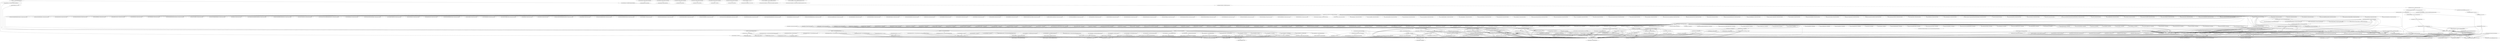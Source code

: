 digraph "new-call-graph" {
    "<testClass6: void testMethodForTestClass6()>"
    "<test.HierarchyTest: void <init>()>"
    "<testClass6: void testMethodForTestClass6()>"->"<test.HierarchyTest: void <init>()>";
    "<test.HierarchyTest: void testHierarchy()>"
    "<testClass6: void testMethodForTestClass6()>"->"<test.HierarchyTest: void testHierarchy()>";
    "<testClass7: void testMethodForTestClass7()>"
    "<test.setUpChannge: void <init>()>"
    "<testClass7: void testMethodForTestClass7()>"->"<test.setUpChannge: void <init>()>";
    "<test.setUpChannge: void setUp()>"
    "<testClass7: void testMethodForTestClass7()>"->"<test.setUpChannge: void setUp()>";
    "<test.setUpChannge: void toAddForChangeInSetUpEqual()>"
    "<testClass7: void testMethodForTestClass7()>"->"<test.setUpChannge: void toAddForChangeInSetUpEqual()>";
    "<test.setUpChannge: void toAddForChangeInSetUpDifferent()>"
    "<testClass7: void testMethodForTestClass7()>"->"<test.setUpChannge: void toAddForChangeInSetUpDifferent()>";
    "<java.util.ArrayList: void <clinit>()>"
    "<test.setUpChannge: void setUp()>"->"<java.util.ArrayList: void <clinit>()>";
    "<java.lang.Object: void <clinit>()>"
    "<test.setUpChannge: void setUp()>"->"<java.lang.Object: void <clinit>()>";
    "<junit.framework.TestCase: void fail(java.lang.String)>"
    "<test.setUpChannge: void toAddForChangeInSetUpEqual()>"->"<junit.framework.TestCase: void fail(java.lang.String)>";
    "<org.junit.Assert: void assertTrue(boolean)>"
    "<test.setUpChannge: void toAddForChangeInSetUpDifferent()>"->"<org.junit.Assert: void assertTrue(boolean)>";
    "<java.lang.Object: void <clinit>()>"->"<java.lang.Object: void <clinit>()>";
    "<java.lang.Object: void registerNatives()>"
    "<java.lang.Object: void <clinit>()>"->"<java.lang.Object: void registerNatives()>";
    "<junit.framework.Assert: void fail(java.lang.String)>"
    "<junit.framework.TestCase: void fail(java.lang.String)>"->"<junit.framework.Assert: void fail(java.lang.String)>";
    "<testClass8: void testMethodForTestClass8()>"
    "<test.sootexampleTest: void <init>()>"
    "<testClass8: void testMethodForTestClass8()>"->"<test.sootexampleTest: void <init>()>";
    "<test.sootexampleTest: void test1()>"
    "<testClass8: void testMethodForTestClass8()>"->"<test.sootexampleTest: void test1()>";
    "<test.sootexampleTest: void setUp()>"
    "<testClass8: void testMethodForTestClass8()>"->"<test.sootexampleTest: void setUp()>";
    "<test.sootexampleTest: void realPassTest()>"
    "<testClass8: void testMethodForTestClass8()>"->"<test.sootexampleTest: void realPassTest()>";
    "<test.sootexampleTest: void testFinalEqualMethod()>"
    "<testClass8: void testMethodForTestClass8()>"->"<test.sootexampleTest: void testFinalEqualMethod()>";
    "<test.sootexampleTest: void equalTest()>"
    "<testClass8: void testMethodForTestClass8()>"->"<test.sootexampleTest: void equalTest()>";
    "<test.sootexampleTest: void test3()>"
    "<testClass8: void testMethodForTestClass8()>"->"<test.sootexampleTest: void test3()>";
    "<test.sootexampleTest: void testInit()>"
    "<testClass8: void testMethodForTestClass8()>"->"<test.sootexampleTest: void testInit()>";
    "<test.sootexampleTest: void testFinalDifferentMethod()>"
    "<testClass8: void testMethodForTestClass8()>"->"<test.sootexampleTest: void testFinalDifferentMethod()>";
    "<test.sootexampleTest: void test2()>"
    "<testClass8: void testMethodForTestClass8()>"->"<test.sootexampleTest: void test2()>";
    "<test.sootexampleTest: void testStaticEqualMethod()>"
    "<testClass8: void testMethodForTestClass8()>"->"<test.sootexampleTest: void testStaticEqualMethod()>";
    "<test.sootexampleTest: void testNewMethod()>"
    "<testClass8: void testMethodForTestClass8()>"->"<test.sootexampleTest: void testNewMethod()>";
    "<test.sootexampleTest: void test2_2()>"
    "<testClass8: void testMethodForTestClass8()>"->"<test.sootexampleTest: void test2_2()>";
    "<test.sootexampleTest: void testFinalStaticDifferentMethod()>"
    "<testClass8: void testMethodForTestClass8()>"->"<test.sootexampleTest: void testFinalStaticDifferentMethod()>";
    "<test.sootexampleTest: void testStaticDifferentMethod()>"
    "<testClass8: void testMethodForTestClass8()>"->"<test.sootexampleTest: void testStaticDifferentMethod()>";
    "<test.sootexampleTest: void realFailureTest()>"
    "<testClass8: void testMethodForTestClass8()>"->"<test.sootexampleTest: void realFailureTest()>";
    "<test.sootexampleTest: void testDifferenceInAPrivateMethod()>"
    "<testClass8: void testMethodForTestClass8()>"->"<test.sootexampleTest: void testDifferenceInAPrivateMethod()>";
    "<test.sootexampleTest: void testDifferenceInSignature()>"
    "<testClass8: void testMethodForTestClass8()>"->"<test.sootexampleTest: void testDifferenceInSignature()>";
    "<test.sootexampleTest: void testDifferentNameOfAVariable()>"
    "<testClass8: void testMethodForTestClass8()>"->"<test.sootexampleTest: void testDifferentNameOfAVariable()>";
    "<test.sootexampleTest: void testFinalStaticEqualMethod()>"
    "<testClass8: void testMethodForTestClass8()>"->"<test.sootexampleTest: void testFinalStaticEqualMethod()>";
    "<test.sootexampleTest: void realPassTest()>"->"<org.junit.Assert: void assertTrue(boolean)>";
    "<test.sootexampleTest: void equalTest()>"->"<org.junit.Assert: void assertTrue(boolean)>";
    "<sootTest.sootexample: int equalStaticMethod()>"
    "<test.sootexampleTest: void testStaticEqualMethod()>"->"<sootTest.sootexample: int equalStaticMethod()>";
    "<sootTest.sootexample: java.util.ArrayList differentStaticFinalMethod()>"
    "<test.sootexampleTest: void testFinalStaticDifferentMethod()>"->"<sootTest.sootexample: java.util.ArrayList differentStaticFinalMethod()>";
    "<sootTest.sootexample: int differentStaticMethod()>"
    "<test.sootexampleTest: void testStaticDifferentMethod()>"->"<sootTest.sootexample: int differentStaticMethod()>";
    "<test.sootexampleTest: void realFailureTest()>"->"<org.junit.Assert: void assertTrue(boolean)>";
    "<sootTest.sootexample: java.util.ArrayList equalStaticFinalMethod()>"
    "<test.sootexampleTest: void testFinalStaticEqualMethod()>"->"<sootTest.sootexample: java.util.ArrayList equalStaticFinalMethod()>";
    "<sootTest.sootexample: java.util.ArrayList differentStaticFinalMethod()>"->"<java.util.ArrayList: void <clinit>()>";
    "<sootTest.sootexample: java.util.ArrayList differentStaticFinalMethod()>"->"<java.lang.Object: void <clinit>()>";
    "<sootTest.sootexample: java.util.ArrayList equalStaticFinalMethod()>"->"<java.util.ArrayList: void <clinit>()>";
    "<sootTest.sootexample: java.util.ArrayList equalStaticFinalMethod()>"->"<java.lang.Object: void <clinit>()>";
    "<testClass3: void testMethodForTestClass3()>"
    "<test.ExtendedAbstractClass: void <init>()>"
    "<testClass3: void testMethodForTestClass3()>"->"<test.ExtendedAbstractClass: void <init>()>";
    "<test.ExtendedAbstractClass: void abstractMethodThatTestDifferentMethod()>"
    "<testClass3: void testMethodForTestClass3()>"->"<test.ExtendedAbstractClass: void abstractMethodThatTestDifferentMethod()>";
    "<test.ExtendedAbstractClass: void concreteMethodNotOverrided()>"
    "<testClass3: void testMethodForTestClass3()>"->"<test.ExtendedAbstractClass: void concreteMethodNotOverrided()>";
    "<test.ExtendedAbstractClass: void abstractMethod()>"
    "<testClass3: void testMethodForTestClass3()>"->"<test.ExtendedAbstractClass: void abstractMethod()>";
    "<test.ExtendedAbstractClass: void concreteMethodOverrided()>"
    "<testClass3: void testMethodForTestClass3()>"->"<test.ExtendedAbstractClass: void concreteMethodOverrided()>";
    "<test.ExtendedAbstractClass: void concreteMethodThatTestDifferentMethod()>"
    "<testClass3: void testMethodForTestClass3()>"->"<test.ExtendedAbstractClass: void concreteMethodThatTestDifferentMethod()>";
    "<test.ExtendedAbstractClass: void concreteMethodOverridedOnlyByExtendAbstractClass2()>"
    "<testClass3: void testMethodForTestClass3()>"->"<test.ExtendedAbstractClass: void concreteMethodOverridedOnlyByExtendAbstractClass2()>";
    "<test.ExtendedAbstractClass: void abstractMethodThatTestDifferentMethod()>"->"<sootTest.sootexample: java.util.ArrayList differentStaticFinalMethod()>";
    "<test.ExtendedAbstractClass: void abstractMethod()>"->"<org.junit.Assert: void assertTrue(boolean)>";
    "<org.junit.Assert: void fail()>"
    "<test.ExtendedAbstractClass: void concreteMethodOverrided()>"->"<org.junit.Assert: void fail()>";
    "<test.ExtendedAbstractClass: void concreteMethodOverridedOnlyByExtendAbstractClass2()>"->"<java.util.ArrayList: void <clinit>()>";
    "<test.ExtendedAbstractClass: void concreteMethodOverridedOnlyByExtendAbstractClass2()>"->"<java.lang.Object: void <clinit>()>";
    "<testClass4: void testMethodForTestClass4()>"
    "<test.ExtendedAbstractClass2: void <init>()>"
    "<testClass4: void testMethodForTestClass4()>"->"<test.ExtendedAbstractClass2: void <init>()>";
    "<test.ExtendedAbstractClass2: void concreteMethodOverridedOnlyByExtendAbstractClass2()>"
    "<testClass4: void testMethodForTestClass4()>"->"<test.ExtendedAbstractClass2: void concreteMethodOverridedOnlyByExtendAbstractClass2()>";
    "<test.ExtendedAbstractClass2: void concreteMethodOverrided()>"
    "<testClass4: void testMethodForTestClass4()>"->"<test.ExtendedAbstractClass2: void concreteMethodOverrided()>";
    "<test.ExtendedAbstractClass2: void abstractMethodThatTestDifferentMethod()>"
    "<testClass4: void testMethodForTestClass4()>"->"<test.ExtendedAbstractClass2: void abstractMethodThatTestDifferentMethod()>";
    "<test.ExtendedAbstractClass2: void abstractMethod()>"
    "<testClass4: void testMethodForTestClass4()>"->"<test.ExtendedAbstractClass2: void abstractMethod()>";
    "<test.ExtendedAbstractClass2: void concreteMethodOverridedOnlyByExtendAbstractClass2()>"->"<java.util.ArrayList: void <clinit>()>";
    "<test.ExtendedAbstractClass2: void concreteMethodOverridedOnlyByExtendAbstractClass2()>"->"<java.lang.Object: void <clinit>()>";
    "<test.ExtendedAbstractClass2: void concreteMethodOverrided()>"->"<java.util.ArrayList: void <clinit>()>";
    "<test.ExtendedAbstractClass2: void concreteMethodOverrided()>"->"<java.lang.Object: void <clinit>()>";
    "<test.ExtendedAbstractClass2: void abstractMethodThatTestDifferentMethod()>"->"<org.junit.Assert: void fail()>";
    "<test.ExtendedAbstractClass2: void abstractMethod()>"->"<org.junit.Assert: void fail()>";
    "<testClass1: void testMethodForTestClass1()>"
    "<test.objectTest: void <init>()>"
    "<testClass1: void testMethodForTestClass1()>"->"<test.objectTest: void <init>()>";
    "<test.objectTest: void setUp()>"
    "<testClass1: void testMethodForTestClass1()>"->"<test.objectTest: void setUp()>";
    "<test.objectTest: void testField()>"
    "<testClass1: void testMethodForTestClass1()>"->"<test.objectTest: void testField()>";
    "<sootTest.object: void <clinit>()>"
    "<test.objectTest: void setUp()>"->"<sootTest.object: void <clinit>()>";
    "<test.objectTest: void setUp()>"->"<java.lang.Object: void <clinit>()>";
    "<test.objectTest: void testField()>"->"<sootTest.object: void <clinit>()>";
    "<org.junit.Assert: void assertEquals(java.lang.Object,java.lang.Object)>"
    "<test.objectTest: void testField()>"->"<org.junit.Assert: void assertEquals(java.lang.Object,java.lang.Object)>";
    "<test.objectTest: void testField()>"->"<java.lang.Object: void <clinit>()>";
    "<sootTest.object: void <clinit>()>"->"<sootTest.object: void <clinit>()>";
    "<sootTest.object: void <clinit>()>"->"<java.lang.Object: void <clinit>()>";
    "<java.lang.String: void <clinit>()>"
    "<java.lang.String: void <clinit>()>"->"<java.lang.String: void <clinit>()>";
    "<java.lang.String: void <clinit>()>"->"<java.lang.Object: void <clinit>()>";
    "<java.lang.String: void <clinit>()>"->"<java.lang.String: void <clinit>()>";
    "<java.lang.String: void <clinit>()>"->"<java.lang.Object: void <clinit>()>";
    "<java.lang.Object: void <init>()>"
    "<test.HierarchyTest: void <init>()>"->"<java.lang.Object: void <init>()>";
    "<java.lang.Object: void finalize()>"
    "<java.lang.Object: void <init>()>"->"<java.lang.Object: void finalize()>";
    "<sootTest.FirstClass: void <init>()>"
    "<test.HierarchyTest: void testHierarchy()>"->"<sootTest.FirstClass: void <init>()>";
    "<sootTest.FirstClass: int foo()>"
    "<test.HierarchyTest: void testHierarchy()>"->"<sootTest.FirstClass: int foo()>";
    "<sootTest.ThirdClass: int foo()>"
    "<test.HierarchyTest: void testHierarchy()>"->"<sootTest.ThirdClass: int foo()>";
    "<test.setUpChannge: void <init>()>"->"<java.lang.Object: void <init>()>";
    "<java.util.ArrayList: void <init>()>"
    "<test.setUpChannge: void setUp()>"->"<java.util.ArrayList: void <init>()>";
    "<junit.framework.AssertionFailedError: void <init>()>"
    "<junit.framework.Assert: void fail(java.lang.String)>"->"<junit.framework.AssertionFailedError: void <init>()>";
    "<junit.framework.AssertionFailedError: void <init>(java.lang.String)>"
    "<junit.framework.Assert: void fail(java.lang.String)>"->"<junit.framework.AssertionFailedError: void <init>(java.lang.String)>";
    "<junit.framework.AssertionFailedError: java.lang.String defaultString(java.lang.String)>"
    "<junit.framework.AssertionFailedError: void <init>(java.lang.String)>"->"<junit.framework.AssertionFailedError: java.lang.String defaultString(java.lang.String)>";
    "<java.lang.AssertionError: void <init>(java.lang.Object)>"
    "<java.lang.AssertionError: void <init>(java.lang.Object)>"->"<java.lang.String: void <clinit>()>";
    "<java.lang.String: java.lang.String valueOf(java.lang.Object)>"
    "<java.lang.AssertionError: void <init>(java.lang.Object)>"->"<java.lang.String: java.lang.String valueOf(java.lang.Object)>";
    "<java.lang.AssertionError: void <init>(java.lang.Object)>"->"<java.lang.Object: void <clinit>()>";
    "<test.sootexampleTest: void <init>()>"->"<java.lang.Object: void <init>()>";
    "<sootTest.sootexample: void d()>"
    "<test.sootexampleTest: void test1()>"->"<sootTest.sootexample: void d()>";
    "<sootTest.sootexample: void <init>()>"
    "<test.sootexampleTest: void setUp()>"->"<sootTest.sootexample: void <init>()>";
    "<sootTest.sootexample: java.util.ArrayList realMethodToTest()>"
    "<test.sootexampleTest: void realPassTest()>"->"<sootTest.sootexample: java.util.ArrayList realMethodToTest()>";
    "<java.util.ArrayList: boolean contains(java.lang.Object)>"
    "<test.sootexampleTest: void realPassTest()>"->"<java.util.ArrayList: boolean contains(java.lang.Object)>";
    "<sootTest.sootexample: java.util.ArrayList realMethodToTest()>"->"<java.util.ArrayList: void <clinit>()>";
    "<sootTest.sootexample: java.util.ArrayList realMethodToTest()>"->"<java.lang.Object: void <clinit>()>";
    "<sootTest.sootexample: java.util.ArrayList equalFinalMethod()>"
    "<test.sootexampleTest: void testFinalEqualMethod()>"->"<sootTest.sootexample: java.util.ArrayList equalFinalMethod()>";
    "<sootTest.sootexample: java.util.ArrayList equalFinalMethod()>"->"<java.util.ArrayList: void <clinit>()>";
    "<sootTest.sootexample: java.util.ArrayList equalFinalMethod()>"->"<java.lang.Object: void <clinit>()>";
    "<sootTest.sootexample: void c()>"
    "<test.sootexampleTest: void equalTest()>"->"<sootTest.sootexample: void c()>";
    "<test.sootexampleTest: void test3()>"->"<sootTest.sootexample: void <init>()>";
    "<test.sootexampleTest: void testInit()>"->"<sootTest.sootexample: void <init>()>";
    "<sootTest.sootexample: java.util.ArrayList differentFinalMethod()>"
    "<test.sootexampleTest: void testFinalDifferentMethod()>"->"<sootTest.sootexample: java.util.ArrayList differentFinalMethod()>";
    "<sootTest.sootexample: java.util.ArrayList differentFinalMethod()>"->"<java.util.ArrayList: void <clinit>()>";
    "<sootTest.sootexample: java.util.ArrayList differentFinalMethod()>"->"<java.lang.Object: void <clinit>()>";
    "<test.sootexampleTest: void test2()>"->"<sootTest.sootexample: void c()>";
    "<sootTest.sootexample: void newMethod()>"
    "<test.sootexampleTest: void testNewMethod()>"->"<sootTest.sootexample: void newMethod()>";
    "<sootTest.sootexample: void newMethod()>"->"<java.util.ArrayList: void <clinit>()>";
    "<sootTest.sootexample: void newMethod()>"->"<java.lang.Object: void <clinit>()>";
    "<test.sootexampleTest: void test2_2()>"->"<sootTest.sootexample: void c()>";
    "<test.sootexampleTest: void realFailureTest()>"->"<sootTest.sootexample: java.util.ArrayList realMethodToTest()>";
    "<test.sootexampleTest: void realFailureTest()>"->"<java.util.ArrayList: boolean contains(java.lang.Object)>";
    "<sootTest.sootexample: void differenceInPrivateMethod()>"
    "<test.sootexampleTest: void testDifferenceInAPrivateMethod()>"->"<sootTest.sootexample: void differenceInPrivateMethod()>";
    "<sootTest.sootexample: void differenceInSignature()>"
    "<test.sootexampleTest: void testDifferenceInSignature()>"->"<sootTest.sootexample: void differenceInSignature()>";
    "<sootTest.sootexample: int methodWithDifferenceInVariableName()>"
    "<test.sootexampleTest: void testDifferentNameOfAVariable()>"->"<sootTest.sootexample: int methodWithDifferenceInVariableName()>";
    "<sootTest.sootexample: java.util.ArrayList differentStaticFinalMethod()>"->"<java.util.ArrayList: void <init>()>";
    "<java.util.ArrayList: boolean add(java.lang.Object)>"
    "<sootTest.sootexample: java.util.ArrayList differentStaticFinalMethod()>"->"<java.util.ArrayList: boolean add(java.lang.Object)>";
    "<sootTest.sootexample: java.util.ArrayList equalStaticFinalMethod()>"->"<java.util.ArrayList: void <init>()>";
    "<sootTest.sootexample: java.util.ArrayList equalStaticFinalMethod()>"->"<java.util.ArrayList: boolean add(java.lang.Object)>";
    "<test.AbstractTestClass: void <init>()>"
    "<test.ExtendedAbstractClass: void <init>()>"->"<test.AbstractTestClass: void <init>()>";
    "<test.ExtendedAbstractClass: void concreteMethodNotOverrided()>"->"<sootTest.sootexample: void <init>()>";
    "<test.ExtendedAbstractClass: void concreteMethodThatTestDifferentMethod()>"->"<sootTest.sootexample: void <init>()>";
    "<test.ExtendedAbstractClass: void concreteMethodThatTestDifferentMethod()>"->"<sootTest.sootexample: void differenceInPrivateMethod()>";
    "<test.ExtendedAbstractClass: void concreteMethodOverridedOnlyByExtendAbstractClass2()>"->"<sootTest.sootexample: void <init>()>";
    "<test.ExtendedAbstractClass: void concreteMethodOverridedOnlyByExtendAbstractClass2()>"->"<java.util.ArrayList: void <init>()>";
    "<test.ExtendedAbstractClass2: void <init>()>"->"<test.AbstractTestClass: void <init>()>";
    "<test.ExtendedAbstractClass2: void concreteMethodOverridedOnlyByExtendAbstractClass2()>"->"<sootTest.sootexample: void <init>()>";
    "<test.ExtendedAbstractClass2: void concreteMethodOverridedOnlyByExtendAbstractClass2()>"->"<java.util.ArrayList: void <init>()>";
    "<test.ExtendedAbstractClass2: void concreteMethodOverrided()>"->"<sootTest.sootexample: void <init>()>";
    "<test.ExtendedAbstractClass2: void concreteMethodOverrided()>"->"<java.util.ArrayList: void <init>()>";
    "<test.objectTest: void <init>()>"->"<java.lang.Object: void <init>()>";
    "<sootTest.object: void <init>()>"
    "<test.objectTest: void setUp()>"->"<sootTest.object: void <init>()>";
    "<test.objectTest: void testField()>"->"<sootTest.object: void <init>()>";
    "<sootTest.object: java.lang.String getFinalField()>"
    "<test.objectTest: void testField()>"->"<sootTest.object: java.lang.String getFinalField()>";
    "<java.lang.Double: boolean equals(java.lang.Object)>"
    "<java.lang.Double: void <clinit>()>"
    "<java.lang.Double: boolean equals(java.lang.Object)>"->"<java.lang.Double: void <clinit>()>";
    "<java.lang.Double: long doubleToLongBits(double)>"
    "<java.lang.Double: boolean equals(java.lang.Object)>"->"<java.lang.Double: long doubleToLongBits(double)>";
    "<java.lang.Double: boolean equals(java.lang.Object)>"->"<java.lang.Double: long doubleToLongBits(double)>";
    "<java.lang.Double: boolean equals(java.lang.Object)>"->"<java.lang.Object: void <clinit>()>";
    "<java.lang.Double: boolean equals(java.lang.Object)>"->"<java.lang.Double: void <clinit>()>";
    "<java.lang.Double: boolean equals(java.lang.Object)>"->"<java.lang.Object: void <clinit>()>";
    "<java.lang.Float: boolean equals(java.lang.Object)>"
    "<java.lang.Float: void <clinit>()>"
    "<java.lang.Float: boolean equals(java.lang.Object)>"->"<java.lang.Float: void <clinit>()>";
    "<java.lang.Float: int floatToIntBits(float)>"
    "<java.lang.Float: boolean equals(java.lang.Object)>"->"<java.lang.Float: int floatToIntBits(float)>";
    "<java.lang.Float: boolean equals(java.lang.Object)>"->"<java.lang.Float: int floatToIntBits(float)>";
    "<java.lang.Float: boolean equals(java.lang.Object)>"->"<java.lang.Object: void <clinit>()>";
    "<java.lang.Float: boolean equals(java.lang.Object)>"->"<java.lang.Float: void <clinit>()>";
    "<java.lang.Float: boolean equals(java.lang.Object)>"->"<java.lang.Object: void <clinit>()>";
    "<java.lang.Class: void <clinit>()>"
    "<java.lang.Double: void <clinit>()>"->"<java.lang.Class: void <clinit>()>";
    "<java.lang.Class: java.lang.Class getPrimitiveClass(java.lang.String)>"
    "<java.lang.Double: void <clinit>()>"->"<java.lang.Class: java.lang.Class getPrimitiveClass(java.lang.String)>";
    "<java.lang.Double: void <clinit>()>"->"<java.lang.Object: void <clinit>()>";
    "<java.lang.Double: void <clinit>()>"->"<java.lang.Double: void <clinit>()>";
    "<java.lang.Double: void <clinit>()>"->"<java.lang.Object: void <clinit>()>";
    "<java.lang.Double: long doubleToLongBits(double)>"->"<java.lang.Double: void <clinit>()>";
    "<java.lang.Double: long doubleToRawLongBits(double)>"
    "<java.lang.Double: long doubleToLongBits(double)>"->"<java.lang.Double: long doubleToRawLongBits(double)>";
    "<java.lang.Double: long doubleToLongBits(double)>"->"<java.lang.Object: void <clinit>()>";
    "<java.lang.Float: void <clinit>()>"->"<java.lang.Class: void <clinit>()>";
    "<java.lang.Float: void <clinit>()>"->"<java.lang.Class: java.lang.Class getPrimitiveClass(java.lang.String)>";
    "<java.lang.Float: void <clinit>()>"->"<java.lang.Object: void <clinit>()>";
    "<java.lang.Float: void <clinit>()>"->"<java.lang.Float: void <clinit>()>";
    "<java.lang.Float: void <clinit>()>"->"<java.lang.Object: void <clinit>()>";
    "<java.lang.Float: int floatToIntBits(float)>"->"<java.lang.Float: void <clinit>()>";
    "<java.lang.Float: int floatToRawIntBits(float)>"
    "<java.lang.Float: int floatToIntBits(float)>"->"<java.lang.Float: int floatToRawIntBits(float)>";
    "<java.lang.Float: int floatToIntBits(float)>"->"<java.lang.Object: void <clinit>()>";
    "<java.lang.Class: void <clinit>()>"->"<java.lang.Class: void <clinit>()>";
    "<java.lang.Class: void registerNatives()>"
    "<java.lang.Class: void <clinit>()>"->"<java.lang.Class: void registerNatives()>";
    "<java.lang.Class: void <clinit>()>"->"<java.lang.Object: void <clinit>()>";
    "<java.lang.Class: void <clinit>()>"->"<java.lang.Class: void <clinit>()>";
    "<java.lang.Class: void <clinit>()>"->"<java.lang.Object: void <clinit>()>";
    "<java.lang.Class: void <clinit>()>"->"<java.lang.Class: void <clinit>()>";
    "<java.lang.Class: void <clinit>()>"->"<java.lang.Object: void <clinit>()>";
    "<java.lang.Class: void <clinit>()>"->"<java.lang.Class: void <clinit>()>";
    "<java.lang.Class: void <clinit>()>"->"<java.lang.Object: void <clinit>()>";
    "<java.lang.String$CaseInsensitiveComparator: void <init>(java.lang.String$1)>"
    "<java.lang.String: void <clinit>()>"->"<java.lang.String$CaseInsensitiveComparator: void <init>(java.lang.String$1)>";
    "<java.lang.Throwable: java.lang.String toString()>"
    "<java.lang.String: java.lang.String valueOf(java.lang.Object)>"->"<java.lang.Throwable: java.lang.String toString()>";
    "<java.lang.Object: java.lang.String toString()>"
    "<java.lang.String: java.lang.String valueOf(java.lang.Object)>"->"<java.lang.Object: java.lang.String toString()>";
    "<java.lang.Integer: java.lang.String toString()>"
    "<java.lang.String: java.lang.String valueOf(java.lang.Object)>"->"<java.lang.Integer: java.lang.String toString()>";
    "<java.util.Vector: java.lang.String toString()>"
    "<java.lang.String: java.lang.String valueOf(java.lang.Object)>"->"<java.util.Vector: java.lang.String toString()>";
    "<java.net.Proxy: java.lang.String toString()>"
    "<java.lang.String: java.lang.String valueOf(java.lang.Object)>"->"<java.net.Proxy: java.lang.String toString()>";
    "<sun.util.calendar.Era: java.lang.String toString()>"
    "<java.lang.String: java.lang.String valueOf(java.lang.Object)>"->"<sun.util.calendar.Era: java.lang.String toString()>";
    "<java.lang.Thread: java.lang.String toString()>"
    "<java.lang.String: java.lang.String valueOf(java.lang.Object)>"->"<java.lang.Thread: java.lang.String toString()>";
    "<java.time.zone.ZoneOffsetTransitionRule: java.lang.String toString()>"
    "<java.lang.String: java.lang.String valueOf(java.lang.Object)>"->"<java.time.zone.ZoneOffsetTransitionRule: java.lang.String toString()>";
    "<org.junit.internal.ArrayComparisonFailure: java.lang.String toString()>"
    "<java.lang.String: java.lang.String valueOf(java.lang.Object)>"->"<org.junit.internal.ArrayComparisonFailure: java.lang.String toString()>";
    "<java.nio.ByteOrder: java.lang.String toString()>"
    "<java.lang.String: java.lang.String valueOf(java.lang.Object)>"->"<java.nio.ByteOrder: java.lang.String toString()>";
    "<java.lang.invoke.MemberName: java.lang.String toString()>"
    "<java.lang.String: java.lang.String valueOf(java.lang.Object)>"->"<java.lang.invoke.MemberName: java.lang.String toString()>";
    "<java.lang.invoke.LambdaFormEditor$Transform: java.lang.String toString()>"
    "<java.lang.String: java.lang.String valueOf(java.lang.Object)>"->"<java.lang.invoke.LambdaFormEditor$Transform: java.lang.String toString()>";
    "<java.lang.invoke.MethodTypeForm: java.lang.String toString()>"
    "<java.lang.String: java.lang.String valueOf(java.lang.Object)>"->"<java.lang.invoke.MethodTypeForm: java.lang.String toString()>";
    "<java.time.format.Parsed: java.lang.String toString()>"
    "<java.lang.String: java.lang.String valueOf(java.lang.Object)>"->"<java.time.format.Parsed: java.lang.String toString()>";
    "<java.io.ByteArrayOutputStream: java.lang.String toString()>"
    "<java.lang.String: java.lang.String valueOf(java.lang.Object)>"->"<java.io.ByteArrayOutputStream: java.lang.String toString()>";
    "<java.time.LocalDateTime: java.lang.String toString()>"
    "<java.lang.String: java.lang.String valueOf(java.lang.Object)>"->"<java.time.LocalDateTime: java.lang.String toString()>";
    "<java.lang.reflect.Constructor: java.lang.String toString()>"
    "<java.lang.String: java.lang.String valueOf(java.lang.Object)>"->"<java.lang.reflect.Constructor: java.lang.String toString()>";
    "<java.util.AbstractMap: java.lang.String toString()>"
    "<java.lang.String: java.lang.String valueOf(java.lang.Object)>"->"<java.util.AbstractMap: java.lang.String toString()>";
    "<java.util.OptionalLong: java.lang.String toString()>"
    "<java.lang.String: java.lang.String valueOf(java.lang.Object)>"->"<java.util.OptionalLong: java.lang.String toString()>";
    "<java.text.AttributedCharacterIterator$Attribute: java.lang.String toString()>"
    "<java.lang.String: java.lang.String valueOf(java.lang.Object)>"->"<java.text.AttributedCharacterIterator$Attribute: java.lang.String toString()>";
    "<java.time.zone.ZoneRules: java.lang.String toString()>"
    "<java.lang.String: java.lang.String valueOf(java.lang.Object)>"->"<java.time.zone.ZoneRules: java.lang.String toString()>";
    "<java.lang.StringBuffer: java.lang.String toString()>"
    "<java.lang.String: java.lang.String valueOf(java.lang.Object)>"->"<java.lang.StringBuffer: java.lang.String toString()>";
    "<java.security.PrivilegedActionException: java.lang.String toString()>"
    "<java.lang.String: java.lang.String valueOf(java.lang.Object)>"->"<java.security.PrivilegedActionException: java.lang.String toString()>";
    "<java.lang.Enum: java.lang.String toString()>"
    "<java.lang.String: java.lang.String valueOf(java.lang.Object)>"->"<java.lang.Enum: java.lang.String toString()>";
    "<java.io.ObjectOutputStream$DebugTraceInfoStack: java.lang.String toString()>"
    "<java.lang.String: java.lang.String valueOf(java.lang.Object)>"->"<java.io.ObjectOutputStream$DebugTraceInfoStack: java.lang.String toString()>";
    "<java.lang.invoke.LambdaForm$NamedFunction: java.lang.String toString()>"
    "<java.lang.String: java.lang.String valueOf(java.lang.Object)>"->"<java.lang.invoke.LambdaForm$NamedFunction: java.lang.String toString()>";
    "<java.security.Provider$Service: java.lang.String toString()>"
    "<java.lang.String: java.lang.String valueOf(java.lang.Object)>"->"<java.security.Provider$Service: java.lang.String toString()>";
    "<java.util.concurrent.ConcurrentHashMap$CollectionView: java.lang.String toString()>"
    "<java.lang.String: java.lang.String valueOf(java.lang.Object)>"->"<java.util.concurrent.ConcurrentHashMap$CollectionView: java.lang.String toString()>";
    "<sun.util.locale.Extension: java.lang.String toString()>"
    "<java.lang.String: java.lang.String valueOf(java.lang.Object)>"->"<sun.util.locale.Extension: java.lang.String toString()>";
    "<java.util.concurrent.atomic.AtomicInteger: java.lang.String toString()>"
    "<java.lang.String: java.lang.String valueOf(java.lang.Object)>"->"<java.util.concurrent.atomic.AtomicInteger: java.lang.String toString()>";
    "<sun.util.calendar.CalendarDate: java.lang.String toString()>"
    "<java.lang.String: java.lang.String valueOf(java.lang.Object)>"->"<sun.util.calendar.CalendarDate: java.lang.String toString()>";
    "<java.security.Permission: java.lang.String toString()>"
    "<java.lang.String: java.lang.String valueOf(java.lang.Object)>"->"<java.security.Permission: java.lang.String toString()>";
    "<java.lang.reflect.Method: java.lang.String toString()>"
    "<java.lang.String: java.lang.String valueOf(java.lang.Object)>"->"<java.lang.reflect.Method: java.lang.String toString()>";
    "<java.time.format.DateTimeParseContext: java.lang.String toString()>"
    "<java.lang.String: java.lang.String valueOf(java.lang.Object)>"->"<java.time.format.DateTimeParseContext: java.lang.String toString()>";
    "<java.time.LocalDate: java.lang.String toString()>"
    "<java.lang.String: java.lang.String valueOf(java.lang.Object)>"->"<java.time.LocalDate: java.lang.String toString()>";
    "<java.util.OptionalDouble: java.lang.String toString()>"
    "<java.lang.String: java.lang.String valueOf(java.lang.Object)>"->"<java.util.OptionalDouble: java.lang.String toString()>";
    "<java.nio.charset.CodingErrorAction: java.lang.String toString()>"
    "<java.lang.String: java.lang.String valueOf(java.lang.Object)>"->"<java.nio.charset.CodingErrorAction: java.lang.String toString()>";
    "<java.lang.Boolean: java.lang.String toString()>"
    "<java.lang.String: java.lang.String valueOf(java.lang.Object)>"->"<java.lang.Boolean: java.lang.String toString()>";
    "<java.time.Period: java.lang.String toString()>"
    "<java.lang.String: java.lang.String valueOf(java.lang.Object)>"->"<java.time.Period: java.lang.String toString()>";
    "<java.lang.invoke.BoundMethodHandle$SpeciesData: java.lang.String toString()>"
    "<java.lang.String: java.lang.String valueOf(java.lang.Object)>"->"<java.lang.invoke.BoundMethodHandle$SpeciesData: java.lang.String toString()>";
    "<java.lang.Package: java.lang.String toString()>"
    "<java.lang.String: java.lang.String valueOf(java.lang.Object)>"->"<java.lang.Package: java.lang.String toString()>";
    "<java.lang.invoke.LambdaForm$Name: java.lang.String toString()>"
    "<java.lang.String: java.lang.String valueOf(java.lang.Object)>"->"<java.lang.invoke.LambdaForm$Name: java.lang.String toString()>";
    "<java.time.format.DateTimePrintContext: java.lang.String toString()>"
    "<java.lang.String: java.lang.String valueOf(java.lang.Object)>"->"<java.time.format.DateTimePrintContext: java.lang.String toString()>";
    "<java.util.StringJoiner: java.lang.String toString()>"
    "<java.lang.String: java.lang.String valueOf(java.lang.Object)>"->"<java.util.StringJoiner: java.lang.String toString()>";
    "<java.time.format.DateTimeFormatter: java.lang.String toString()>"
    "<java.lang.String: java.lang.String valueOf(java.lang.Object)>"->"<java.time.format.DateTimeFormatter: java.lang.String toString()>";
    "<java.lang.Class: java.lang.String toString()>"
    "<java.lang.String: java.lang.String valueOf(java.lang.Object)>"->"<java.lang.Class: java.lang.String toString()>";
    "<java.util.IntSummaryStatistics: java.lang.String toString()>"
    "<java.lang.String: java.lang.String valueOf(java.lang.Object)>"->"<java.util.IntSummaryStatistics: java.lang.String toString()>";
    "<java.lang.Float: java.lang.String toString()>"
    "<java.lang.String: java.lang.String valueOf(java.lang.Object)>"->"<java.lang.Float: java.lang.String toString()>";
    "<java.lang.invoke.LambdaForm: java.lang.String toString()>"
    "<java.lang.String: java.lang.String valueOf(java.lang.Object)>"->"<java.lang.invoke.LambdaForm: java.lang.String toString()>";
    "<java.util.concurrent.ConcurrentHashMap$Node: java.lang.String toString()>"
    "<java.lang.String: java.lang.String valueOf(java.lang.Object)>"->"<java.util.concurrent.ConcurrentHashMap$Node: java.lang.String toString()>";
    "<java.nio.file.attribute.FileTime: java.lang.String toString()>"
    "<java.lang.String: java.lang.String valueOf(java.lang.Object)>"->"<java.nio.file.attribute.FileTime: java.lang.String toString()>";
    "<java.nio.channels.FileChannel$MapMode: java.lang.String toString()>"
    "<java.lang.String: java.lang.String valueOf(java.lang.Object)>"->"<java.nio.channels.FileChannel$MapMode: java.lang.String toString()>";
    "<java.math.BigDecimal: java.lang.String toString()>"
    "<java.lang.String: java.lang.String valueOf(java.lang.Object)>"->"<java.math.BigDecimal: java.lang.String toString()>";
    "<java.lang.Character: java.lang.String toString()>"
    "<java.lang.String: java.lang.String valueOf(java.lang.Object)>"->"<java.lang.Character: java.lang.String toString()>";
    "<java.lang.invoke.MethodHandles$Lookup: java.lang.String toString()>"
    "<java.lang.String: java.lang.String valueOf(java.lang.Object)>"->"<java.lang.invoke.MethodHandles$Lookup: java.lang.String toString()>";
    "<java.time.zone.ZoneOffsetTransition: java.lang.String toString()>"
    "<java.lang.String: java.lang.String valueOf(java.lang.Object)>"->"<java.time.zone.ZoneOffsetTransition: java.lang.String toString()>";
    "<java.util.HashMap$Node: java.lang.String toString()>"
    "<java.lang.String: java.lang.String valueOf(java.lang.Object)>"->"<java.util.HashMap$Node: java.lang.String toString()>";
    "<java.util.AbstractCollection: java.lang.String toString()>"
    "<java.lang.String: java.lang.String valueOf(java.lang.Object)>"->"<java.util.AbstractCollection: java.lang.String toString()>";
    "<java.lang.reflect.Parameter: java.lang.String toString()>"
    "<java.lang.String: java.lang.String valueOf(java.lang.Object)>"->"<java.lang.reflect.Parameter: java.lang.String toString()>";
    "<java.util.jar.Attributes$Name: java.lang.String toString()>"
    "<java.lang.String: java.lang.String valueOf(java.lang.Object)>"->"<java.util.jar.Attributes$Name: java.lang.String toString()>";
    "<java.lang.String: java.lang.String toString()>"
    "<java.lang.String: java.lang.String valueOf(java.lang.Object)>"->"<java.lang.String: java.lang.String toString()>";
    "<java.util.Hashtable: java.lang.String toString()>"
    "<java.lang.String: java.lang.String valueOf(java.lang.Object)>"->"<java.util.Hashtable: java.lang.String toString()>";
    "<java.io.StringWriter: java.lang.String toString()>"
    "<java.lang.String: java.lang.String valueOf(java.lang.Object)>"->"<java.io.StringWriter: java.lang.String toString()>";
    "<java.util.Formatter: java.lang.String toString()>"
    "<java.lang.String: java.lang.String valueOf(java.lang.Object)>"->"<java.util.Formatter: java.lang.String toString()>";
    "<java.time.LocalTime: java.lang.String toString()>"
    "<java.lang.String: java.lang.String valueOf(java.lang.Object)>"->"<java.time.LocalTime: java.lang.String toString()>";
    "<java.time.OffsetTime: java.lang.String toString()>"
    "<java.lang.String: java.lang.String valueOf(java.lang.Object)>"->"<java.time.OffsetTime: java.lang.String toString()>";
    "<jdk.internal.org.objectweb.asm.TypePath: java.lang.String toString()>"
    "<java.lang.String: java.lang.String valueOf(java.lang.Object)>"->"<jdk.internal.org.objectweb.asm.TypePath: java.lang.String toString()>";
    "<sun.reflect.'annotation'.AnnotationType: java.lang.String toString()>"
    "<java.lang.String: java.lang.String valueOf(java.lang.Object)>"->"<sun.reflect.'annotation'.AnnotationType: java.lang.String toString()>";
    "<sun.util.locale.LocaleExtensions: java.lang.String toString()>"
    "<java.lang.String: java.lang.String valueOf(java.lang.Object)>"->"<sun.util.locale.LocaleExtensions: java.lang.String toString()>";
    "<java.util.regex.Pattern: java.lang.String toString()>"
    "<java.lang.String: java.lang.String valueOf(java.lang.Object)>"->"<java.util.regex.Pattern: java.lang.String toString()>";
    "<java.text.ParsePosition: java.lang.String toString()>"
    "<java.lang.String: java.lang.String valueOf(java.lang.Object)>"->"<java.text.ParsePosition: java.lang.String toString()>";
    "<java.io.ObjectStreamClass: java.lang.String toString()>"
    "<java.lang.String: java.lang.String valueOf(java.lang.Object)>"->"<java.io.ObjectStreamClass: java.lang.String toString()>";
    "<java.lang.Character$Subset: java.lang.String toString()>"
    "<java.lang.String: java.lang.String valueOf(java.lang.Object)>"->"<java.lang.Character$Subset: java.lang.String toString()>";
    "<java.security.CodeSigner: java.lang.String toString()>"
    "<java.lang.String: java.lang.String valueOf(java.lang.Object)>"->"<java.security.CodeSigner: java.lang.String toString()>";
    "<java.util.LongSummaryStatistics: java.lang.String toString()>"
    "<java.lang.String: java.lang.String valueOf(java.lang.Object)>"->"<java.util.LongSummaryStatistics: java.lang.String toString()>";
    "<java.security.PermissionCollection: java.lang.String toString()>"
    "<java.lang.String: java.lang.String valueOf(java.lang.Object)>"->"<java.security.PermissionCollection: java.lang.String toString()>";
    "<sun.util.locale.BaseLocale: java.lang.String toString()>"
    "<java.lang.String: java.lang.String valueOf(java.lang.Object)>"->"<sun.util.locale.BaseLocale: java.lang.String toString()>";
    "<java.lang.invoke.MethodType: java.lang.String toString()>"
    "<java.lang.String: java.lang.String valueOf(java.lang.Object)>"->"<java.lang.invoke.MethodType: java.lang.String toString()>";
    "<java.security.Timestamp: java.lang.String toString()>"
    "<java.lang.String: java.lang.String valueOf(java.lang.Object)>"->"<java.security.Timestamp: java.lang.String toString()>";
    "<java.time.ZonedDateTime: java.lang.String toString()>"
    "<java.lang.String: java.lang.String valueOf(java.lang.Object)>"->"<java.time.ZonedDateTime: java.lang.String toString()>";
    "<java.lang.ThreadGroup: java.lang.String toString()>"
    "<java.lang.String: java.lang.String valueOf(java.lang.Object)>"->"<java.lang.ThreadGroup: java.lang.String toString()>";
    "<java.time.temporal.ValueRange: java.lang.String toString()>"
    "<java.lang.String: java.lang.String valueOf(java.lang.Object)>"->"<java.time.temporal.ValueRange: java.lang.String toString()>";
    "<java.lang.Long: java.lang.String toString()>"
    "<java.lang.String: java.lang.String valueOf(java.lang.Object)>"->"<java.lang.Long: java.lang.String toString()>";
    "<java.time.Duration: java.lang.String toString()>"
    "<java.lang.String: java.lang.String valueOf(java.lang.Object)>"->"<java.time.Duration: java.lang.String toString()>";
    "<java.math.BigInteger: java.lang.String toString()>"
    "<java.lang.String: java.lang.String valueOf(java.lang.Object)>"->"<java.math.BigInteger: java.lang.String toString()>";
    "<java.time.ZoneOffset: java.lang.String toString()>"
    "<java.lang.String: java.lang.String valueOf(java.lang.Object)>"->"<java.time.ZoneOffset: java.lang.String toString()>";
    "<java.io.ObjectStreamField: java.lang.String toString()>"
    "<java.lang.String: java.lang.String valueOf(java.lang.Object)>"->"<java.io.ObjectStreamField: java.lang.String toString()>";
    "<java.math.MathContext: java.lang.String toString()>"
    "<java.lang.String: java.lang.String valueOf(java.lang.Object)>"->"<java.math.MathContext: java.lang.String toString()>";
    "<java.net.NetworkInterface: java.lang.String toString()>"
    "<java.lang.String: java.lang.String valueOf(java.lang.Object)>"->"<java.net.NetworkInterface: java.lang.String toString()>";
    "<java.util.WeakHashMap$Entry: java.lang.String toString()>"
    "<java.lang.String: java.lang.String valueOf(java.lang.Object)>"->"<java.util.WeakHashMap$Entry: java.lang.String toString()>";
    "<java.lang.StringBuilder: java.lang.String toString()>"
    "<java.lang.String: java.lang.String valueOf(java.lang.Object)>"->"<java.lang.StringBuilder: java.lang.String toString()>";
    "<java.util.Hashtable$Entry: java.lang.String toString()>"
    "<java.lang.String: java.lang.String valueOf(java.lang.Object)>"->"<java.util.Hashtable$Entry: java.lang.String toString()>";
    "<java.lang.StackTraceElement: java.lang.String toString()>"
    "<java.lang.String: java.lang.String valueOf(java.lang.Object)>"->"<java.lang.StackTraceElement: java.lang.String toString()>";
    "<java.lang.reflect.Field: java.lang.String toString()>"
    "<java.lang.String: java.lang.String valueOf(java.lang.Object)>"->"<java.lang.reflect.Field: java.lang.String toString()>";
    "<java.net.InetAddress: java.lang.String toString()>"
    "<java.lang.String: java.lang.String valueOf(java.lang.Object)>"->"<java.net.InetAddress: java.lang.String toString()>";
    "<java.util.concurrent.atomic.AtomicLong: java.lang.String toString()>"
    "<java.lang.String: java.lang.String valueOf(java.lang.Object)>"->"<java.util.concurrent.atomic.AtomicLong: java.lang.String toString()>";
    "<java.security.ProtectionDomain: java.lang.String toString()>"
    "<java.lang.String: java.lang.String valueOf(java.lang.Object)>"->"<java.security.ProtectionDomain: java.lang.String toString()>";
    "<sun.net.www.MessageHeader: java.lang.String toString()>"
    "<java.lang.String: java.lang.String valueOf(java.lang.Object)>"->"<sun.net.www.MessageHeader: java.lang.String toString()>";
    "<java.util.Date: java.lang.String toString()>"
    "<java.lang.String: java.lang.String valueOf(java.lang.Object)>"->"<java.util.Date: java.lang.String toString()>";
    "<java.time.chrono.AbstractChronology: java.lang.String toString()>"
    "<java.lang.String: java.lang.String valueOf(java.lang.Object)>"->"<java.time.chrono.AbstractChronology: java.lang.String toString()>";
    "<java.util.Locale: java.lang.String toString()>"
    "<java.lang.String: java.lang.String valueOf(java.lang.Object)>"->"<java.util.Locale: java.lang.String toString()>";
    "<java.lang.Short: java.lang.String toString()>"
    "<java.lang.String: java.lang.String valueOf(java.lang.Object)>"->"<java.lang.Short: java.lang.String toString()>";
    "<java.util.zip.ZipEntry: java.lang.String toString()>"
    "<java.lang.String: java.lang.String valueOf(java.lang.Object)>"->"<java.util.zip.ZipEntry: java.lang.String toString()>";
    "<java.util.concurrent.ConcurrentHashMap: java.lang.String toString()>"
    "<java.lang.String: java.lang.String valueOf(java.lang.Object)>"->"<java.util.concurrent.ConcurrentHashMap: java.lang.String toString()>";
    "<junit.framework.TestFailure: java.lang.String toString()>"
    "<java.lang.String: java.lang.String valueOf(java.lang.Object)>"->"<junit.framework.TestFailure: java.lang.String toString()>";
    "<jdk.internal.org.objectweb.asm.Type: java.lang.String toString()>"
    "<java.lang.String: java.lang.String valueOf(java.lang.Object)>"->"<jdk.internal.org.objectweb.asm.Type: java.lang.String toString()>";
    "<java.time.Instant: java.lang.String toString()>"
    "<java.lang.String: java.lang.String valueOf(java.lang.Object)>"->"<java.time.Instant: java.lang.String toString()>";
    "<org.hamcrest.Description$NullDescription: java.lang.String toString()>"
    "<java.lang.String: java.lang.String valueOf(java.lang.Object)>"->"<org.hamcrest.Description$NullDescription: java.lang.String toString()>";
    "<java.math.MutableBigInteger: java.lang.String toString()>"
    "<java.lang.String: java.lang.String valueOf(java.lang.Object)>"->"<java.math.MutableBigInteger: java.lang.String toString()>";
    "<sun.reflect.'annotation'.TypeAnnotation: java.lang.String toString()>"
    "<java.lang.String: java.lang.String valueOf(java.lang.Object)>"->"<sun.reflect.'annotation'.TypeAnnotation: java.lang.String toString()>";
    "<java.util.OptionalInt: java.lang.String toString()>"
    "<java.lang.String: java.lang.String valueOf(java.lang.Object)>"->"<java.util.OptionalInt: java.lang.String toString()>";
    "<java.lang.invoke.MethodHandle: java.lang.String toString()>"
    "<java.lang.String: java.lang.String valueOf(java.lang.Object)>"->"<java.lang.invoke.MethodHandle: java.lang.String toString()>";
    "<javax.security.auth.Subject: java.lang.String toString()>"
    "<java.lang.String: java.lang.String valueOf(java.lang.Object)>"->"<javax.security.auth.Subject: java.lang.String toString()>";
    "<org.hamcrest.StringDescription: java.lang.String toString()>"
    "<java.lang.String: java.lang.String valueOf(java.lang.Object)>"->"<org.hamcrest.StringDescription: java.lang.String toString()>";
    "<jdk.internal.org.objectweb.asm.Handle: java.lang.String toString()>"
    "<java.lang.String: java.lang.String valueOf(java.lang.Object)>"->"<jdk.internal.org.objectweb.asm.Handle: java.lang.String toString()>";
    "<java.util.DoubleSummaryStatistics: java.lang.String toString()>"
    "<java.lang.String: java.lang.String valueOf(java.lang.Object)>"->"<java.util.DoubleSummaryStatistics: java.lang.String toString()>";
    "<java.util.regex.Matcher: java.lang.String toString()>"
    "<java.lang.String: java.lang.String valueOf(java.lang.Object)>"->"<java.util.regex.Matcher: java.lang.String toString()>";
    "<java.text.FieldPosition: java.lang.String toString()>"
    "<java.lang.String: java.lang.String valueOf(java.lang.Object)>"->"<java.text.FieldPosition: java.lang.String toString()>";
    "<java.net.InterfaceAddress: java.lang.String toString()>"
    "<java.lang.String: java.lang.String valueOf(java.lang.Object)>"->"<java.net.InterfaceAddress: java.lang.String toString()>";
    "<sun.reflect.'annotation'.TypeAnnotation$TypeAnnotationTargetInfo: java.lang.String toString()>"
    "<java.lang.String: java.lang.String valueOf(java.lang.Object)>"->"<sun.reflect.'annotation'.TypeAnnotation$TypeAnnotationTargetInfo: java.lang.String toString()>";
    "<java.lang.Double: java.lang.String toString()>"
    "<java.lang.String: java.lang.String valueOf(java.lang.Object)>"->"<java.lang.Double: java.lang.String toString()>";
    "<java.io.File: java.lang.String toString()>"
    "<java.lang.String: java.lang.String valueOf(java.lang.Object)>"->"<java.io.File: java.lang.String toString()>";
    "<java.time.format.DecimalStyle: java.lang.String toString()>"
    "<java.lang.String: java.lang.String valueOf(java.lang.Object)>"->"<java.time.format.DecimalStyle: java.lang.String toString()>";
    "<java.security.CodeSource: java.lang.String toString()>"
    "<java.lang.String: java.lang.String valueOf(java.lang.Object)>"->"<java.security.CodeSource: java.lang.String toString()>";
    "<java.net.URL: java.lang.String toString()>"
    "<java.lang.String: java.lang.String valueOf(java.lang.Object)>"->"<java.net.URL: java.lang.String toString()>";
    "<java.time.format.DateTimeFormatterBuilder$CompositePrinterParser: java.lang.String toString()>"
    "<java.lang.String: java.lang.String valueOf(java.lang.Object)>"->"<java.time.format.DateTimeFormatterBuilder$CompositePrinterParser: java.lang.String toString()>";
    "<java.net.URI: java.lang.String toString()>"
    "<java.lang.String: java.lang.String valueOf(java.lang.Object)>"->"<java.net.URI: java.lang.String toString()>";
    "<java.lang.Byte: java.lang.String toString()>"
    "<java.lang.String: java.lang.String valueOf(java.lang.Object)>"->"<java.lang.Byte: java.lang.String toString()>";
    "<java.time.OffsetDateTime: java.lang.String toString()>"
    "<java.lang.String: java.lang.String valueOf(java.lang.Object)>"->"<java.time.OffsetDateTime: java.lang.String toString()>";
    "<java.util.Optional: java.lang.String toString()>"
    "<java.lang.String: java.lang.String valueOf(java.lang.Object)>"->"<java.util.Optional: java.lang.String toString()>";
    "<java.time.temporal.ChronoField: java.lang.String toString()>"
    "<java.lang.String: java.lang.String valueOf(java.lang.Object)>"->"<java.time.temporal.ChronoField: java.lang.String toString()>";
    "<java.nio.charset.CoderResult: java.lang.String toString()>"
    "<java.lang.String: java.lang.String valueOf(java.lang.Object)>"->"<java.nio.charset.CoderResult: java.lang.String toString()>";
    "<java.lang.invoke.Invokers: java.lang.String toString()>"
    "<java.lang.String: java.lang.String valueOf(java.lang.Object)>"->"<java.lang.invoke.Invokers: java.lang.String toString()>";
    "<java.lang.invoke.SerializedLambda: java.lang.String toString()>"
    "<java.lang.String: java.lang.String valueOf(java.lang.Object)>"->"<java.lang.invoke.SerializedLambda: java.lang.String toString()>";
    "<jdk.internal.org.objectweb.asm.Label: java.lang.String toString()>"
    "<java.lang.String: java.lang.String valueOf(java.lang.Object)>"->"<jdk.internal.org.objectweb.asm.Label: java.lang.String toString()>";
    "<java.lang.Integer: void <clinit>()>"
    "<java.lang.Object: java.lang.String toString()>"->"<java.lang.Integer: void <clinit>()>";
    "<java.lang.Integer: java.lang.String toHexString(int)>"
    "<java.lang.Object: java.lang.String toString()>"->"<java.lang.Integer: java.lang.String toHexString(int)>";
    "<java.lang.Object: java.lang.String toString()>"->"<java.lang.Object: void <clinit>()>";
    "<java.lang.Integer: java.lang.String toString()>"->"<java.lang.Integer: void <clinit>()>";
    "<java.lang.Integer: java.lang.String toString(int)>"
    "<java.lang.Integer: java.lang.String toString()>"->"<java.lang.Integer: java.lang.String toString(int)>";
    "<java.lang.Integer: java.lang.String toString()>"->"<java.lang.Object: void <clinit>()>";
    "<java.util.Arrays: void <clinit>()>"
    "<java.lang.StringBuffer: java.lang.String toString()>"->"<java.util.Arrays: void <clinit>()>";
    "<java.util.Arrays: char[] copyOfRange(char[],int,int)>"
    "<java.lang.StringBuffer: java.lang.String toString()>"->"<java.util.Arrays: char[] copyOfRange(char[],int,int)>";
    "<java.lang.StringBuffer: java.lang.String toString()>"->"<java.lang.Object: void <clinit>()>";
    "<java.lang.StringBuffer: java.lang.String toString()>"->"<java.lang.String: void <clinit>()>";
    "<java.lang.StringBuffer: java.lang.String toString()>"->"<java.lang.Object: void <clinit>()>";
    "<java.lang.Float: java.lang.String toString()>"->"<java.lang.Float: void <clinit>()>";
    "<java.lang.Float: java.lang.String toString(float)>"
    "<java.lang.Float: java.lang.String toString()>"->"<java.lang.Float: java.lang.String toString(float)>";
    "<java.lang.Float: java.lang.String toString()>"->"<java.lang.Object: void <clinit>()>";
    "<java.lang.Character: java.lang.String toString()>"->"<java.lang.String: void <clinit>()>";
    "<java.lang.String: java.lang.String valueOf(char[])>"
    "<java.lang.Character: java.lang.String toString()>"->"<java.lang.String: java.lang.String valueOf(char[])>";
    "<java.lang.Character: java.lang.String toString()>"->"<java.lang.Object: void <clinit>()>";
    "<java.lang.Long: void <clinit>()>"
    "<java.lang.Long: java.lang.String toString()>"->"<java.lang.Long: void <clinit>()>";
    "<java.lang.Long: java.lang.String toString(long)>"
    "<java.lang.Long: java.lang.String toString()>"->"<java.lang.Long: java.lang.String toString(long)>";
    "<java.lang.Long: java.lang.String toString()>"->"<java.lang.Object: void <clinit>()>";
    "<java.lang.Short: java.lang.String toString()>"->"<java.lang.Integer: void <clinit>()>";
    "<java.lang.Short: java.lang.String toString()>"->"<java.lang.Integer: java.lang.String toString(int)>";
    "<java.lang.Short: java.lang.String toString()>"->"<java.lang.Object: void <clinit>()>";
    "<java.lang.Double: java.lang.String toString()>"->"<java.lang.Double: void <clinit>()>";
    "<java.lang.Double: java.lang.String toString(double)>"
    "<java.lang.Double: java.lang.String toString()>"->"<java.lang.Double: java.lang.String toString(double)>";
    "<java.lang.Double: java.lang.String toString()>"->"<java.lang.Object: void <clinit>()>";
    "<java.lang.Byte: java.lang.String toString()>"->"<java.lang.Integer: void <clinit>()>";
    "<java.lang.Byte: java.lang.String toString()>"->"<java.lang.Integer: java.lang.String toString(int)>";
    "<java.lang.Byte: java.lang.String toString()>"->"<java.lang.Object: void <clinit>()>";
    "<java.lang.Integer: void <clinit>()>"->"<java.lang.Class: void <clinit>()>";
    "<java.lang.Integer: void <clinit>()>"->"<java.lang.Class: java.lang.Class getPrimitiveClass(java.lang.String)>";
    "<java.lang.Integer: void <clinit>()>"->"<java.lang.Object: void <clinit>()>";
    "<java.lang.Integer: void <clinit>()>"->"<java.lang.Integer: void <clinit>()>";
    "<java.lang.Integer: void <clinit>()>"->"<java.lang.Object: void <clinit>()>";
    "<java.lang.Integer: void <clinit>()>"->"<java.lang.Integer: void <clinit>()>";
    "<java.lang.Integer: void <clinit>()>"->"<java.lang.Object: void <clinit>()>";
    "<java.lang.Integer: void <clinit>()>"->"<java.lang.Integer: void <clinit>()>";
    "<java.lang.Integer: void <clinit>()>"->"<java.lang.Object: void <clinit>()>";
    "<java.lang.Integer: void <clinit>()>"->"<java.lang.Integer: void <clinit>()>";
    "<java.lang.Integer: void <clinit>()>"->"<java.lang.Object: void <clinit>()>";
    "<java.lang.Integer: void <clinit>()>"->"<java.lang.Integer: void <clinit>()>";
    "<java.lang.Integer: void <clinit>()>"->"<java.lang.Object: void <clinit>()>";
    "<java.lang.Integer: java.lang.String toHexString(int)>"->"<java.lang.Integer: void <clinit>()>";
    "<java.lang.Integer: java.lang.String toUnsignedString0(int,int)>"
    "<java.lang.Integer: java.lang.String toHexString(int)>"->"<java.lang.Integer: java.lang.String toUnsignedString0(int,int)>";
    "<java.lang.Integer: java.lang.String toHexString(int)>"->"<java.lang.Object: void <clinit>()>";
    "<java.lang.Integer: java.lang.String toString(int)>"->"<java.lang.Integer: void <clinit>()>";
    "<java.lang.Integer: void getChars(int,int,char[])>"
    "<java.lang.Integer: java.lang.String toString(int)>"->"<java.lang.Integer: void getChars(int,int,char[])>";
    "<java.lang.Integer: int stringSize(int)>"
    "<java.lang.Integer: java.lang.String toString(int)>"->"<java.lang.Integer: int stringSize(int)>";
    "<java.lang.Integer: java.lang.String toString(int)>"->"<java.lang.Integer: int stringSize(int)>";
    "<java.lang.Integer: java.lang.String toString(int)>"->"<java.lang.Object: void <clinit>()>";
    "<java.lang.Integer: java.lang.String toString(int)>"->"<java.lang.String: void <clinit>()>";
    "<java.lang.Integer: java.lang.String toString(int)>"->"<java.lang.Object: void <clinit>()>";
    "<java.lang.Integer: java.lang.String toString(int)>"->"<java.lang.Integer: void <clinit>()>";
    "<java.lang.Integer: java.lang.String toString(int)>"->"<java.lang.Object: void <clinit>()>";
    "<java.lang.Integer: java.lang.String toString(int)>"->"<java.lang.Integer: void <clinit>()>";
    "<java.lang.Integer: java.lang.String toString(int)>"->"<java.lang.Object: void <clinit>()>";
    "<sun.misc.FloatingDecimal: void <clinit>()>"
    "<java.lang.Float: java.lang.String toString(float)>"->"<sun.misc.FloatingDecimal: void <clinit>()>";
    "<sun.misc.FloatingDecimal: java.lang.String toJavaFormatString(float)>"
    "<java.lang.Float: java.lang.String toString(float)>"->"<sun.misc.FloatingDecimal: java.lang.String toJavaFormatString(float)>";
    "<java.lang.Float: java.lang.String toString(float)>"->"<java.lang.Object: void <clinit>()>";
    "<java.lang.String: java.lang.String valueOf(char[])>"->"<java.lang.String: void <clinit>()>";
    "<java.lang.String: java.lang.String valueOf(char[])>"->"<java.lang.Object: void <clinit>()>";
    "<java.lang.Long: void <clinit>()>"->"<java.lang.Class: void <clinit>()>";
    "<java.lang.Long: void <clinit>()>"->"<java.lang.Class: java.lang.Class getPrimitiveClass(java.lang.String)>";
    "<java.lang.Long: void <clinit>()>"->"<java.lang.Object: void <clinit>()>";
    "<java.lang.Long: void <clinit>()>"->"<java.lang.Long: void <clinit>()>";
    "<java.lang.Long: void <clinit>()>"->"<java.lang.Object: void <clinit>()>";
    "<java.lang.Long: java.lang.String toString(long)>"->"<java.lang.Long: void <clinit>()>";
    "<java.lang.Long: void getChars(long,int,char[])>"
    "<java.lang.Long: java.lang.String toString(long)>"->"<java.lang.Long: void getChars(long,int,char[])>";
    "<java.lang.Long: int stringSize(long)>"
    "<java.lang.Long: java.lang.String toString(long)>"->"<java.lang.Long: int stringSize(long)>";
    "<java.lang.Long: java.lang.String toString(long)>"->"<java.lang.Long: int stringSize(long)>";
    "<java.lang.Long: java.lang.String toString(long)>"->"<java.lang.Object: void <clinit>()>";
    "<java.lang.Long: java.lang.String toString(long)>"->"<java.lang.String: void <clinit>()>";
    "<java.lang.Long: java.lang.String toString(long)>"->"<java.lang.Object: void <clinit>()>";
    "<java.lang.Long: java.lang.String toString(long)>"->"<java.lang.Long: void <clinit>()>";
    "<java.lang.Long: java.lang.String toString(long)>"->"<java.lang.Object: void <clinit>()>";
    "<java.lang.Long: java.lang.String toString(long)>"->"<java.lang.Long: void <clinit>()>";
    "<java.lang.Long: java.lang.String toString(long)>"->"<java.lang.Object: void <clinit>()>";
    "<java.lang.Double: java.lang.String toString(double)>"->"<sun.misc.FloatingDecimal: void <clinit>()>";
    "<sun.misc.FloatingDecimal: java.lang.String toJavaFormatString(double)>"
    "<java.lang.Double: java.lang.String toString(double)>"->"<sun.misc.FloatingDecimal: java.lang.String toJavaFormatString(double)>";
    "<java.lang.Double: java.lang.String toString(double)>"->"<java.lang.Object: void <clinit>()>";
    "<java.lang.Integer: java.lang.String toUnsignedString0(int,int)>"->"<java.lang.Integer: void <clinit>()>";
    "<java.lang.Integer: int formatUnsignedInt(int,int,char[],int,int)>"
    "<java.lang.Integer: java.lang.String toUnsignedString0(int,int)>"->"<java.lang.Integer: int formatUnsignedInt(int,int,char[],int,int)>";
    "<java.lang.Math: int max(int,int)>"
    "<java.lang.Integer: java.lang.String toUnsignedString0(int,int)>"->"<java.lang.Math: int max(int,int)>";
    "<java.lang.Integer: int numberOfLeadingZeros(int)>"
    "<java.lang.Integer: java.lang.String toUnsignedString0(int,int)>"->"<java.lang.Integer: int numberOfLeadingZeros(int)>";
    "<java.lang.Integer: java.lang.String toUnsignedString0(int,int)>"->"<java.lang.Object: void <clinit>()>";
    "<java.lang.Integer: java.lang.String toUnsignedString0(int,int)>"->"<java.lang.String: void <clinit>()>";
    "<java.lang.Integer: java.lang.String toUnsignedString0(int,int)>"->"<java.lang.Object: void <clinit>()>";
    "<java.lang.Integer: java.lang.String toUnsignedString0(int,int)>"->"<java.lang.Integer: void <clinit>()>";
    "<java.lang.Integer: java.lang.String toUnsignedString0(int,int)>"->"<java.lang.Object: void <clinit>()>";
    "<java.lang.Math: void <clinit>()>"
    "<java.lang.Integer: java.lang.String toUnsignedString0(int,int)>"->"<java.lang.Math: void <clinit>()>";
    "<java.lang.Integer: java.lang.String toUnsignedString0(int,int)>"->"<java.lang.Object: void <clinit>()>";
    "<java.lang.Integer: void getChars(int,int,char[])>"->"<java.lang.Integer: void <clinit>()>";
    "<java.lang.Integer: void getChars(int,int,char[])>"->"<java.lang.Object: void <clinit>()>";
    "<java.lang.Integer: void getChars(int,int,char[])>"->"<java.lang.Integer: void <clinit>()>";
    "<java.lang.Integer: void getChars(int,int,char[])>"->"<java.lang.Object: void <clinit>()>";
    "<java.lang.Integer: void getChars(int,int,char[])>"->"<java.lang.Integer: void <clinit>()>";
    "<java.lang.Integer: void getChars(int,int,char[])>"->"<java.lang.Object: void <clinit>()>";
    "<java.lang.Integer: int stringSize(int)>"->"<java.lang.Integer: void <clinit>()>";
    "<java.lang.Integer: int stringSize(int)>"->"<java.lang.Object: void <clinit>()>";
    "<java.lang.Long: void getChars(long,int,char[])>"->"<java.lang.Integer: void <clinit>()>";
    "<java.lang.Long: void getChars(long,int,char[])>"->"<java.lang.Object: void <clinit>()>";
    "<java.lang.Long: void getChars(long,int,char[])>"->"<java.lang.Integer: void <clinit>()>";
    "<java.lang.Long: void getChars(long,int,char[])>"->"<java.lang.Object: void <clinit>()>";
    "<java.lang.Long: void getChars(long,int,char[])>"->"<java.lang.Integer: void <clinit>()>";
    "<java.lang.Long: void getChars(long,int,char[])>"->"<java.lang.Object: void <clinit>()>";
    "<java.lang.Long: void getChars(long,int,char[])>"->"<java.lang.Integer: void <clinit>()>";
    "<java.lang.Long: void getChars(long,int,char[])>"->"<java.lang.Object: void <clinit>()>";
    "<java.lang.Long: void getChars(long,int,char[])>"->"<java.lang.Integer: void <clinit>()>";
    "<java.lang.Long: void getChars(long,int,char[])>"->"<java.lang.Object: void <clinit>()>";
    "<java.lang.Integer: int formatUnsignedInt(int,int,char[],int,int)>"->"<java.lang.Integer: void <clinit>()>";
    "<java.lang.Integer: int formatUnsignedInt(int,int,char[],int,int)>"->"<java.lang.Object: void <clinit>()>";
    "<sootTest.FirstClass: void <init>()>"->"<java.lang.Object: void <init>()>";
    "<java.lang.AssertionError: void <init>()>"
    "<junit.framework.AssertionFailedError: void <init>()>"->"<java.lang.AssertionError: void <init>()>";
    "<junit.framework.AssertionFailedError: void <init>(java.lang.String)>"->"<java.lang.AssertionError: void <init>(java.lang.Object)>";
    "<java.lang.Error: void <init>()>"
    "<java.lang.AssertionError: void <init>()>"->"<java.lang.Error: void <init>()>";
    "<java.lang.AssertionError: void <init>(java.lang.String)>"
    "<java.lang.AssertionError: void <init>(java.lang.Object)>"->"<java.lang.AssertionError: void <init>(java.lang.String)>";
    "<java.lang.Throwable: java.lang.Throwable initCause(java.lang.Throwable)>"
    "<java.lang.AssertionError: void <init>(java.lang.Object)>"->"<java.lang.Throwable: java.lang.Throwable initCause(java.lang.Throwable)>";
    "<java.util.Objects: java.lang.String toString(java.lang.Object,java.lang.String)>"
    "<java.lang.Throwable: java.lang.Throwable initCause(java.lang.Throwable)>"->"<java.util.Objects: java.lang.String toString(java.lang.Object,java.lang.String)>";
    "<sootTest.sootexample: void <init>()>"->"<java.lang.Object: void <init>()>";
    "<sootTest.sootexample: java.util.ArrayList realMethodToTest()>"->"<java.util.ArrayList: void <init>()>";
    "<sootTest.sootexample: java.util.ArrayList realMethodToTest()>"->"<java.util.ArrayList: boolean add(java.lang.Object)>";
    "<sootTest.sootexample: java.util.ArrayList realMethodToTest()>"->"<java.util.ArrayList: boolean add(java.lang.Object)>";
    "<sootTest.sootexample: java.util.ArrayList realMethodToTest()>"->"<java.util.ArrayList: boolean add(java.lang.Object)>";
    "<sootTest.sootexample: java.util.ArrayList equalFinalMethod()>"->"<java.util.ArrayList: void <init>()>";
    "<sootTest.sootexample: java.util.ArrayList equalFinalMethod()>"->"<java.util.ArrayList: boolean add(java.lang.Object)>";
    "<sootTest.sootexample: void c()>"->"<sootTest.sootexample: void d()>";
    "<sootTest.sootexample: void b()>"
    "<sootTest.sootexample: void c()>"->"<sootTest.sootexample: void b()>";
    "<sootTest.sootexample: java.util.ArrayList differentFinalMethod()>"->"<java.util.ArrayList: void <init>()>";
    "<sootTest.sootexample: java.util.ArrayList differentFinalMethod()>"->"<java.util.ArrayList: boolean add(java.lang.Object)>";
    "<sootTest.sootexample: void newMethod()>"->"<java.util.ArrayList: void <init>()>";
    "<sootTest.sootexample: void privateMethodWithChange()>"
    "<sootTest.sootexample: void differenceInPrivateMethod()>"->"<sootTest.sootexample: void privateMethodWithChange()>";
    "<sootTest.sootexample: void methodWithDifferentSignature()>"
    "<sootTest.sootexample: void differenceInSignature()>"->"<sootTest.sootexample: void methodWithDifferentSignature()>";
    "<test.AbstractTestClass: void <init>()>"->"<java.lang.Object: void <init>()>";
    "<sootTest.object: void <init>()>"->"<java.lang.Object: void <init>()>";
    "<java.lang.Character: boolean equals(java.lang.Object)>"
    "<java.lang.Character: char charValue()>"
    "<java.lang.Character: boolean equals(java.lang.Object)>"->"<java.lang.Character: char charValue()>";
    "<java.lang.Boolean: boolean equals(java.lang.Object)>"
    "<java.lang.Boolean: boolean booleanValue()>"
    "<java.lang.Boolean: boolean equals(java.lang.Object)>"->"<java.lang.Boolean: boolean booleanValue()>";
    "<java.lang.Byte: boolean equals(java.lang.Object)>"
    "<java.lang.Byte: byte byteValue()>"
    "<java.lang.Byte: boolean equals(java.lang.Object)>"->"<java.lang.Byte: byte byteValue()>";
    "<java.lang.Short: boolean equals(java.lang.Object)>"
    "<java.lang.Short: short shortValue()>"
    "<java.lang.Short: boolean equals(java.lang.Object)>"->"<java.lang.Short: short shortValue()>";
    "<java.lang.Integer: boolean equals(java.lang.Object)>"
    "<java.lang.Integer: int intValue()>"
    "<java.lang.Integer: boolean equals(java.lang.Object)>"->"<java.lang.Integer: int intValue()>";
    "<java.lang.Long: boolean equals(java.lang.Object)>"
    "<java.lang.Long: long longValue()>"
    "<java.lang.Long: boolean equals(java.lang.Object)>"->"<java.lang.Long: long longValue()>";
    "<java.lang.Class: java.lang.String getName()>"
    "<java.lang.Class: java.lang.String getName0()>"
    "<java.lang.Class: java.lang.String getName()>"->"<java.lang.Class: java.lang.String getName0()>";
    "<java.lang.Object: java.lang.Class getClass()>"
    "<java.lang.Throwable: java.lang.String toString()>"->"<java.lang.Object: java.lang.Class getClass()>";
    "<java.lang.Throwable: java.lang.String getLocalizedMessage()>"
    "<java.lang.Throwable: java.lang.String toString()>"->"<java.lang.Throwable: java.lang.String getLocalizedMessage()>";
    "<java.lang.Throwable: java.lang.String toString()>"->"<java.lang.Class: java.lang.String getName()>";
    "<java.lang.StringBuilder: void <init>()>"
    "<java.lang.Throwable: java.lang.String toString()>"->"<java.lang.StringBuilder: void <init>()>";
    "<java.lang.StringBuilder: java.lang.StringBuilder append(java.lang.String)>"
    "<java.lang.Throwable: java.lang.String toString()>"->"<java.lang.StringBuilder: java.lang.StringBuilder append(java.lang.String)>";
    "<java.lang.Throwable: java.lang.String toString()>"->"<java.lang.StringBuilder: java.lang.StringBuilder append(java.lang.String)>";
    "<java.lang.Throwable: java.lang.String toString()>"->"<java.lang.StringBuilder: java.lang.StringBuilder append(java.lang.String)>";
    "<java.lang.Throwable: java.lang.String toString()>"->"<java.lang.StringBuilder: java.lang.String toString()>";
    "<java.lang.Object: java.lang.String toString()>"->"<java.lang.StringBuilder: void <init>()>";
    "<java.lang.Object: java.lang.String toString()>"->"<java.lang.StringBuilder: java.lang.StringBuilder append(java.lang.String)>";
    "<java.lang.Object: java.lang.String toString()>"->"<java.lang.Object: java.lang.Class getClass()>";
    "<java.lang.Object: int hashCode()>"
    "<java.lang.Object: java.lang.String toString()>"->"<java.lang.Object: int hashCode()>";
    "<java.lang.Integer: int hashCode()>"
    "<java.lang.Object: java.lang.String toString()>"->"<java.lang.Integer: int hashCode()>";
    "<java.util.Vector: int hashCode()>"
    "<java.lang.Object: java.lang.String toString()>"->"<java.util.Vector: int hashCode()>";
    "<java.net.Proxy: int hashCode()>"
    "<java.lang.Object: java.lang.String toString()>"->"<java.net.Proxy: int hashCode()>";
    "<sun.util.calendar.Era: int hashCode()>"
    "<java.lang.Object: java.lang.String toString()>"->"<sun.util.calendar.Era: int hashCode()>";
    "<java.time.zone.ZoneOffsetTransitionRule: int hashCode()>"
    "<java.lang.Object: java.lang.String toString()>"->"<java.time.zone.ZoneOffsetTransitionRule: int hashCode()>";
    "<java.lang.invoke.MemberName: int hashCode()>"
    "<java.lang.Object: java.lang.String toString()>"->"<java.lang.invoke.MemberName: int hashCode()>";
    "<java.lang.invoke.LambdaFormEditor$Transform: int hashCode()>"
    "<java.lang.Object: java.lang.String toString()>"->"<java.lang.invoke.LambdaFormEditor$Transform: int hashCode()>";
    "<java.time.LocalDateTime: int hashCode()>"
    "<java.lang.Object: java.lang.String toString()>"->"<java.time.LocalDateTime: int hashCode()>";
    "<java.lang.reflect.Constructor: int hashCode()>"
    "<java.lang.Object: java.lang.String toString()>"->"<java.lang.reflect.Constructor: int hashCode()>";
    "<java.util.AbstractMap: int hashCode()>"
    "<java.lang.Object: java.lang.String toString()>"->"<java.util.AbstractMap: int hashCode()>";
    "<java.util.OptionalLong: int hashCode()>"
    "<java.lang.Object: java.lang.String toString()>"->"<java.util.OptionalLong: int hashCode()>";
    "<java.text.AttributedCharacterIterator$Attribute: int hashCode()>"
    "<java.lang.Object: java.lang.String toString()>"->"<java.text.AttributedCharacterIterator$Attribute: int hashCode()>";
    "<java.time.zone.ZoneRules: int hashCode()>"
    "<java.lang.Object: java.lang.String toString()>"->"<java.time.zone.ZoneRules: int hashCode()>";
    "<java.lang.Enum: int hashCode()>"
    "<java.lang.Object: java.lang.String toString()>"->"<java.lang.Enum: int hashCode()>";
    "<java.lang.invoke.LambdaForm$NamedFunction: int hashCode()>"
    "<java.lang.Object: java.lang.String toString()>"->"<java.lang.invoke.LambdaForm$NamedFunction: int hashCode()>";
    "<java.util.concurrent.ConcurrentHashMap$KeySetView: int hashCode()>"
    "<java.lang.Object: java.lang.String toString()>"->"<java.util.concurrent.ConcurrentHashMap$KeySetView: int hashCode()>";
    "<sun.util.calendar.CalendarDate: int hashCode()>"
    "<java.lang.Object: java.lang.String toString()>"->"<sun.util.calendar.CalendarDate: int hashCode()>";
    "<java.net.SocketPermission: int hashCode()>"
    "<java.lang.Object: java.lang.String toString()>"->"<java.net.SocketPermission: int hashCode()>";
    "<java.lang.reflect.Method: int hashCode()>"
    "<java.lang.Object: java.lang.String toString()>"->"<java.lang.reflect.Method: int hashCode()>";
    "<java.util.jar.Attributes: int hashCode()>"
    "<java.lang.Object: java.lang.String toString()>"->"<java.util.jar.Attributes: int hashCode()>";
    "<java.time.LocalDate: int hashCode()>"
    "<java.lang.Object: java.lang.String toString()>"->"<java.time.LocalDate: int hashCode()>";
    "<java.util.OptionalDouble: int hashCode()>"
    "<java.lang.Object: java.lang.String toString()>"->"<java.util.OptionalDouble: int hashCode()>";
    "<java.security.AllPermission: int hashCode()>"
    "<java.lang.Object: java.lang.String toString()>"->"<java.security.AllPermission: int hashCode()>";
    "<java.text.MessageFormat: int hashCode()>"
    "<java.lang.Object: java.lang.String toString()>"->"<java.text.MessageFormat: int hashCode()>";
    "<java.security.BasicPermission: int hashCode()>"
    "<java.lang.Object: java.lang.String toString()>"->"<java.security.BasicPermission: int hashCode()>";
    "<java.lang.Boolean: int hashCode()>"
    "<java.lang.Object: java.lang.String toString()>"->"<java.lang.Boolean: int hashCode()>";
    "<java.time.Period: int hashCode()>"
    "<java.lang.Object: java.lang.String toString()>"->"<java.time.Period: int hashCode()>";
    "<java.lang.Package: int hashCode()>"
    "<java.lang.Object: java.lang.String toString()>"->"<java.lang.Package: int hashCode()>";
    "<java.lang.Thread$WeakClassKey: int hashCode()>"
    "<java.lang.Object: java.lang.String toString()>"->"<java.lang.Thread$WeakClassKey: int hashCode()>";
    "<java.lang.invoke.LambdaForm$Name: int hashCode()>"
    "<java.lang.Object: java.lang.String toString()>"->"<java.lang.invoke.LambdaForm$Name: int hashCode()>";
    "<java.security.AccessControlContext: int hashCode()>"
    "<java.lang.Object: java.lang.String toString()>"->"<java.security.AccessControlContext: int hashCode()>";
    "<java.lang.Float: int hashCode()>"
    "<java.lang.Object: java.lang.String toString()>"->"<java.lang.Float: int hashCode()>";
    "<java.lang.invoke.LambdaForm: int hashCode()>"
    "<java.lang.Object: java.lang.String toString()>"->"<java.lang.invoke.LambdaForm: int hashCode()>";
    "<java.util.concurrent.ConcurrentHashMap$Node: int hashCode()>"
    "<java.lang.Object: java.lang.String toString()>"->"<java.util.concurrent.ConcurrentHashMap$Node: int hashCode()>";
    "<java.nio.file.attribute.FileTime: int hashCode()>"
    "<java.lang.Object: java.lang.String toString()>"->"<java.nio.file.attribute.FileTime: int hashCode()>";
    "<java.math.BigDecimal: int hashCode()>"
    "<java.lang.Object: java.lang.String toString()>"->"<java.math.BigDecimal: int hashCode()>";
    "<java.lang.Character: int hashCode()>"
    "<java.lang.Object: java.lang.String toString()>"->"<java.lang.Character: int hashCode()>";
    "<java.time.zone.ZoneOffsetTransition: int hashCode()>"
    "<java.lang.Object: java.lang.String toString()>"->"<java.time.zone.ZoneOffsetTransition: int hashCode()>";
    "<java.util.HashMap$Node: int hashCode()>"
    "<java.lang.Object: java.lang.String toString()>"->"<java.util.HashMap$Node: int hashCode()>";
    "<java.util.AbstractList: int hashCode()>"
    "<java.lang.Object: java.lang.String toString()>"->"<java.util.AbstractList: int hashCode()>";
    "<java.lang.reflect.Parameter: int hashCode()>"
    "<java.lang.Object: java.lang.String toString()>"->"<java.lang.reflect.Parameter: int hashCode()>";
    "<java.util.jar.Attributes$Name: int hashCode()>"
    "<java.lang.Object: java.lang.String toString()>"->"<java.util.jar.Attributes$Name: int hashCode()>";
    "<java.lang.String: int hashCode()>"
    "<java.lang.Object: java.lang.String toString()>"->"<java.lang.String: int hashCode()>";
    "<java.util.Hashtable: int hashCode()>"
    "<java.lang.Object: java.lang.String toString()>"->"<java.util.Hashtable: int hashCode()>";
    "<java.time.LocalTime: int hashCode()>"
    "<java.lang.Object: java.lang.String toString()>"->"<java.time.LocalTime: int hashCode()>";
    "<java.time.OffsetTime: int hashCode()>"
    "<java.lang.Object: java.lang.String toString()>"->"<java.time.OffsetTime: int hashCode()>";
    "<sun.util.locale.LocaleExtensions: int hashCode()>"
    "<java.lang.Object: java.lang.String toString()>"->"<sun.util.locale.LocaleExtensions: int hashCode()>";
    "<java.text.ParsePosition: int hashCode()>"
    "<java.lang.Object: java.lang.String toString()>"->"<java.text.ParsePosition: int hashCode()>";
    "<java.lang.Character$Subset: int hashCode()>"
    "<java.lang.Object: java.lang.String toString()>"->"<java.lang.Character$Subset: int hashCode()>";
    "<java.security.CodeSigner: int hashCode()>"
    "<java.lang.Object: java.lang.String toString()>"->"<java.security.CodeSigner: int hashCode()>";
    "<sun.util.locale.BaseLocale: int hashCode()>"
    "<java.lang.Object: java.lang.String toString()>"->"<sun.util.locale.BaseLocale: int hashCode()>";
    "<java.lang.invoke.MethodType: int hashCode()>"
    "<java.lang.Object: java.lang.String toString()>"->"<java.lang.invoke.MethodType: int hashCode()>";
    "<java.security.Timestamp: int hashCode()>"
    "<java.lang.Object: java.lang.String toString()>"->"<java.security.Timestamp: int hashCode()>";
    "<java.util.jar.Manifest: int hashCode()>"
    "<java.lang.Object: java.lang.String toString()>"->"<java.util.jar.Manifest: int hashCode()>";
    "<java.time.ZonedDateTime: int hashCode()>"
    "<java.lang.Object: java.lang.String toString()>"->"<java.time.ZonedDateTime: int hashCode()>";
    "<java.time.temporal.ValueRange: int hashCode()>"
    "<java.lang.Object: java.lang.String toString()>"->"<java.time.temporal.ValueRange: int hashCode()>";
    "<java.lang.Long: int hashCode()>"
    "<java.lang.Object: java.lang.String toString()>"->"<java.lang.Long: int hashCode()>";
    "<java.time.Duration: int hashCode()>"
    "<java.lang.Object: java.lang.String toString()>"->"<java.time.Duration: int hashCode()>";
    "<java.math.BigInteger: int hashCode()>"
    "<java.lang.Object: java.lang.String toString()>"->"<java.math.BigInteger: int hashCode()>";
    "<java.time.ZoneOffset: int hashCode()>"
    "<java.lang.Object: java.lang.String toString()>"->"<java.time.ZoneOffset: int hashCode()>";
    "<java.math.MathContext: int hashCode()>"
    "<java.lang.Object: java.lang.String toString()>"->"<java.math.MathContext: int hashCode()>";
    "<java.net.NetworkInterface: int hashCode()>"
    "<java.lang.Object: java.lang.String toString()>"->"<java.net.NetworkInterface: int hashCode()>";
    "<java.util.WeakHashMap$Entry: int hashCode()>"
    "<java.lang.Object: java.lang.String toString()>"->"<java.util.WeakHashMap$Entry: int hashCode()>";
    "<java.util.Hashtable$Entry: int hashCode()>"
    "<java.lang.Object: java.lang.String toString()>"->"<java.util.Hashtable$Entry: int hashCode()>";
    "<java.lang.StackTraceElement: int hashCode()>"
    "<java.lang.Object: java.lang.String toString()>"->"<java.lang.StackTraceElement: int hashCode()>";
    "<java.lang.reflect.Field: int hashCode()>"
    "<java.lang.Object: java.lang.String toString()>"->"<java.lang.reflect.Field: int hashCode()>";
    "<java.net.Inet4Address: int hashCode()>"
    "<java.lang.Object: java.lang.String toString()>"->"<java.net.Inet4Address: int hashCode()>";
    "<java.util.concurrent.ConcurrentHashMap$EntrySetView: int hashCode()>"
    "<java.lang.Object: java.lang.String toString()>"->"<java.util.concurrent.ConcurrentHashMap$EntrySetView: int hashCode()>";
    "<java.util.Locale$LocaleKey: int hashCode()>"
    "<java.lang.Object: java.lang.String toString()>"->"<java.util.Locale$LocaleKey: int hashCode()>";
    "<java.util.Date: int hashCode()>"
    "<java.lang.Object: java.lang.String toString()>"->"<java.util.Date: int hashCode()>";
    "<java.time.chrono.AbstractChronology: int hashCode()>"
    "<java.lang.Object: java.lang.String toString()>"->"<java.time.chrono.AbstractChronology: int hashCode()>";
    "<java.util.Locale: int hashCode()>"
    "<java.lang.Object: java.lang.String toString()>"->"<java.util.Locale: int hashCode()>";
    "<java.lang.Short: int hashCode()>"
    "<java.lang.Object: java.lang.String toString()>"->"<java.lang.Short: int hashCode()>";
    "<java.util.zip.ZipEntry: int hashCode()>"
    "<java.lang.Object: java.lang.String toString()>"->"<java.util.zip.ZipEntry: int hashCode()>";
    "<java.util.concurrent.ConcurrentHashMap: int hashCode()>"
    "<java.lang.Object: java.lang.String toString()>"->"<java.util.concurrent.ConcurrentHashMap: int hashCode()>";
    "<jdk.internal.org.objectweb.asm.Type: int hashCode()>"
    "<java.lang.Object: java.lang.String toString()>"->"<jdk.internal.org.objectweb.asm.Type: int hashCode()>";
    "<java.time.Instant: int hashCode()>"
    "<java.lang.Object: java.lang.String toString()>"->"<java.time.Instant: int hashCode()>";
    "<java.util.OptionalInt: int hashCode()>"
    "<java.lang.Object: java.lang.String toString()>"->"<java.util.OptionalInt: int hashCode()>";
    "<java.util.AbstractSet: int hashCode()>"
    "<java.lang.Object: java.lang.String toString()>"->"<java.util.AbstractSet: int hashCode()>";
    "<javax.security.auth.Subject: int hashCode()>"
    "<java.lang.Object: java.lang.String toString()>"->"<javax.security.auth.Subject: int hashCode()>";
    "<jdk.internal.org.objectweb.asm.Handle: int hashCode()>"
    "<java.lang.Object: java.lang.String toString()>"->"<jdk.internal.org.objectweb.asm.Handle: int hashCode()>";
    "<java.net.InetAddress: int hashCode()>"
    "<java.lang.Object: java.lang.String toString()>"->"<java.net.InetAddress: int hashCode()>";
    "<java.text.FieldPosition: int hashCode()>"
    "<java.lang.Object: java.lang.String toString()>"->"<java.text.FieldPosition: int hashCode()>";
    "<java.net.InterfaceAddress: int hashCode()>"
    "<java.lang.Object: java.lang.String toString()>"->"<java.net.InterfaceAddress: int hashCode()>";
    "<java.lang.Double: int hashCode()>"
    "<java.lang.Object: java.lang.String toString()>"->"<java.lang.Double: int hashCode()>";
    "<java.io.File: int hashCode()>"
    "<java.lang.Object: java.lang.String toString()>"->"<java.io.File: int hashCode()>";
    "<java.time.format.DecimalStyle: int hashCode()>"
    "<java.lang.Object: java.lang.String toString()>"->"<java.time.format.DecimalStyle: int hashCode()>";
    "<java.security.CodeSource: int hashCode()>"
    "<java.lang.Object: java.lang.String toString()>"->"<java.security.CodeSource: int hashCode()>";
    "<java.net.URL: int hashCode()>"
    "<java.lang.Object: java.lang.String toString()>"->"<java.net.URL: int hashCode()>";
    "<sun.util.locale.BaseLocale$Key: int hashCode()>"
    "<java.lang.Object: java.lang.String toString()>"->"<sun.util.locale.BaseLocale$Key: int hashCode()>";
    "<java.net.URI: int hashCode()>"
    "<java.lang.Object: java.lang.String toString()>"->"<java.net.URI: int hashCode()>";
    "<java.lang.Byte: int hashCode()>"
    "<java.lang.Object: java.lang.String toString()>"->"<java.lang.Byte: int hashCode()>";
    "<java.util.IdentityHashMap: int hashCode()>"
    "<java.lang.Object: java.lang.String toString()>"->"<java.util.IdentityHashMap: int hashCode()>";
    "<java.time.OffsetDateTime: int hashCode()>"
    "<java.lang.Object: java.lang.String toString()>"->"<java.time.OffsetDateTime: int hashCode()>";
    "<java.util.Optional: int hashCode()>"
    "<java.lang.Object: java.lang.String toString()>"->"<java.util.Optional: int hashCode()>";
    "<java.security.Provider$ServiceKey: int hashCode()>"
    "<java.lang.Object: java.lang.String toString()>"->"<java.security.Provider$ServiceKey: int hashCode()>";
    "<java.lang.Object: java.lang.String toString()>"->"<java.lang.Class: java.lang.String getName()>";
    "<java.lang.Object: java.lang.String toString()>"->"<java.lang.StringBuilder: java.lang.StringBuilder append(java.lang.String)>";
    "<java.lang.Object: java.lang.String toString()>"->"<java.lang.StringBuilder: java.lang.StringBuilder append(java.lang.String)>";
    "<java.lang.Object: java.lang.String toString()>"->"<java.lang.StringBuilder: java.lang.String toString()>";
    "<java.lang.Integer: int hashCode()>"->"<java.lang.Integer: void <clinit>()>";
    "<java.lang.Integer: int hashCode(int)>"
    "<java.lang.Integer: int hashCode()>"->"<java.lang.Integer: int hashCode(int)>";
    "<java.lang.Integer: int hashCode()>"->"<java.lang.Object: void <clinit>()>";
    "<java.lang.Boolean: void <clinit>()>"
    "<java.lang.Boolean: int hashCode()>"->"<java.lang.Boolean: void <clinit>()>";
    "<java.lang.Boolean: int hashCode(boolean)>"
    "<java.lang.Boolean: int hashCode()>"->"<java.lang.Boolean: int hashCode(boolean)>";
    "<java.lang.Boolean: int hashCode()>"->"<java.lang.Object: void <clinit>()>";
    "<java.lang.Float: int hashCode()>"->"<java.lang.Float: void <clinit>()>";
    "<java.lang.Float: int hashCode(float)>"
    "<java.lang.Float: int hashCode()>"->"<java.lang.Float: int hashCode(float)>";
    "<java.lang.Float: int hashCode()>"->"<java.lang.Object: void <clinit>()>";
    "<java.lang.Character: void <clinit>()>"
    "<java.lang.Character: int hashCode()>"->"<java.lang.Character: void <clinit>()>";
    "<java.lang.Character: int hashCode(char)>"
    "<java.lang.Character: int hashCode()>"->"<java.lang.Character: int hashCode(char)>";
    "<java.lang.Character: int hashCode()>"->"<java.lang.Object: void <clinit>()>";
    "<java.lang.Long: int hashCode()>"->"<java.lang.Long: void <clinit>()>";
    "<java.lang.Long: int hashCode(long)>"
    "<java.lang.Long: int hashCode()>"->"<java.lang.Long: int hashCode(long)>";
    "<java.lang.Long: int hashCode()>"->"<java.lang.Object: void <clinit>()>";
    "<java.lang.Short: void <clinit>()>"
    "<java.lang.Short: int hashCode()>"->"<java.lang.Short: void <clinit>()>";
    "<java.lang.Short: int hashCode(short)>"
    "<java.lang.Short: int hashCode()>"->"<java.lang.Short: int hashCode(short)>";
    "<java.lang.Short: int hashCode()>"->"<java.lang.Object: void <clinit>()>";
    "<java.lang.Double: int hashCode()>"->"<java.lang.Double: void <clinit>()>";
    "<java.lang.Double: int hashCode(double)>"
    "<java.lang.Double: int hashCode()>"->"<java.lang.Double: int hashCode(double)>";
    "<java.lang.Double: int hashCode()>"->"<java.lang.Object: void <clinit>()>";
    "<java.lang.Byte: void <clinit>()>"
    "<java.lang.Byte: int hashCode()>"->"<java.lang.Byte: void <clinit>()>";
    "<java.lang.Byte: int hashCode(byte)>"
    "<java.lang.Byte: int hashCode()>"->"<java.lang.Byte: int hashCode(byte)>";
    "<java.lang.Byte: int hashCode()>"->"<java.lang.Object: void <clinit>()>";
    "<java.lang.Boolean: void <clinit>()>"->"<java.lang.Boolean: void <clinit>()>";
    "<java.lang.Boolean: void <clinit>()>"->"<java.lang.Class: java.lang.Class getPrimitiveClass(java.lang.String)>";
    "<java.lang.Boolean: void <clinit>()>"->"<java.lang.Object: void <clinit>()>";
    "<java.lang.Boolean: void <clinit>()>"->"<java.lang.Boolean: void <clinit>()>";
    "<java.lang.Boolean: void <clinit>()>"->"<java.lang.Object: void <clinit>()>";
    "<java.lang.Boolean: void <clinit>()>"->"<java.lang.Class: void <clinit>()>";
    "<java.lang.Boolean: void <clinit>()>"->"<java.lang.Object: void <clinit>()>";
    "<java.lang.Boolean: void <clinit>()>"->"<java.lang.Boolean: void <clinit>()>";
    "<java.lang.Boolean: void <clinit>()>"->"<java.lang.Object: void <clinit>()>";
    "<java.lang.Boolean: void <clinit>()>"->"<java.lang.Boolean: void <clinit>()>";
    "<java.lang.Boolean: void <clinit>()>"->"<java.lang.Object: void <clinit>()>";
    "<java.lang.Boolean: void <clinit>()>"->"<java.lang.Boolean: void <clinit>()>";
    "<java.lang.Boolean: void <clinit>()>"->"<java.lang.Object: void <clinit>()>";
    "<java.lang.Float: int hashCode(float)>"->"<java.lang.Float: void <clinit>()>";
    "<java.lang.Float: int hashCode(float)>"->"<java.lang.Float: int floatToIntBits(float)>";
    "<java.lang.Float: int hashCode(float)>"->"<java.lang.Object: void <clinit>()>";
    "<java.lang.Character: void <clinit>()>"->"<java.lang.Character: void <clinit>()>";
    "<java.lang.Character: void <clinit>()>"->"<java.lang.Class: java.lang.Class getPrimitiveClass(java.lang.String)>";
    "<java.lang.Character: void <clinit>()>"->"<java.lang.Object: void <clinit>()>";
    "<java.lang.Character: void <clinit>()>"->"<java.lang.Character: void <clinit>()>";
    "<java.lang.Character: void <clinit>()>"->"<java.lang.Object: void <clinit>()>";
    "<java.lang.Character: void <clinit>()>"->"<java.lang.Class: void <clinit>()>";
    "<java.lang.Character: void <clinit>()>"->"<java.lang.Object: void <clinit>()>";
    "<java.lang.Short: void <clinit>()>"->"<java.lang.Class: void <clinit>()>";
    "<java.lang.Short: void <clinit>()>"->"<java.lang.Class: java.lang.Class getPrimitiveClass(java.lang.String)>";
    "<java.lang.Short: void <clinit>()>"->"<java.lang.Object: void <clinit>()>";
    "<java.lang.Short: void <clinit>()>"->"<java.lang.Short: void <clinit>()>";
    "<java.lang.Short: void <clinit>()>"->"<java.lang.Object: void <clinit>()>";
    "<java.lang.Double: int hashCode(double)>"->"<java.lang.Double: void <clinit>()>";
    "<java.lang.Double: int hashCode(double)>"->"<java.lang.Double: long doubleToLongBits(double)>";
    "<java.lang.Double: int hashCode(double)>"->"<java.lang.Object: void <clinit>()>";
    "<java.lang.Byte: void <clinit>()>"->"<java.lang.Class: void <clinit>()>";
    "<java.lang.Byte: void <clinit>()>"->"<java.lang.Class: java.lang.Class getPrimitiveClass(java.lang.String)>";
    "<java.lang.Byte: void <clinit>()>"->"<java.lang.Object: void <clinit>()>";
    "<java.lang.Byte: void <clinit>()>"->"<java.lang.Byte: void <clinit>()>";
    "<java.lang.Byte: void <clinit>()>"->"<java.lang.Object: void <clinit>()>";
    "<java.lang.Thread: java.lang.ThreadGroup getThreadGroup()>"
    "<java.lang.Thread: java.lang.String toString()>"->"<java.lang.Thread: java.lang.ThreadGroup getThreadGroup()>";
    "<java.lang.Thread: java.lang.String getName()>"
    "<java.lang.Thread: java.lang.String toString()>"->"<java.lang.Thread: java.lang.String getName()>";
    "<java.lang.Thread: int getPriority()>"
    "<java.lang.Thread: java.lang.String toString()>"->"<java.lang.Thread: int getPriority()>";
    "<java.lang.Thread: java.lang.String toString()>"->"<java.lang.Thread: java.lang.String getName()>";
    "<java.lang.Thread: java.lang.String toString()>"->"<java.lang.Thread: int getPriority()>";
    "<java.lang.Thread: java.lang.String toString()>"->"<java.lang.StringBuilder: void <init>()>";
    "<java.lang.Thread: java.lang.String toString()>"->"<java.lang.StringBuilder: java.lang.StringBuilder append(java.lang.String)>";
    "<java.lang.Thread: java.lang.String toString()>"->"<java.lang.StringBuilder: java.lang.StringBuilder append(java.lang.String)>";
    "<java.lang.Thread: java.lang.String toString()>"->"<java.lang.StringBuilder: java.lang.StringBuilder append(java.lang.String)>";
    "<java.lang.StringBuilder: java.lang.StringBuilder append(int)>"
    "<java.lang.Thread: java.lang.String toString()>"->"<java.lang.StringBuilder: java.lang.StringBuilder append(int)>";
    "<java.lang.Thread: java.lang.String toString()>"->"<java.lang.StringBuilder: java.lang.StringBuilder append(java.lang.String)>";
    "<java.lang.ThreadGroup: java.lang.String getName()>"
    "<java.lang.Thread: java.lang.String toString()>"->"<java.lang.ThreadGroup: java.lang.String getName()>";
    "<java.lang.Thread: java.lang.String toString()>"->"<java.lang.StringBuilder: java.lang.StringBuilder append(java.lang.String)>";
    "<java.lang.Thread: java.lang.String toString()>"->"<java.lang.StringBuilder: java.lang.StringBuilder append(java.lang.String)>";
    "<java.lang.Thread: java.lang.String toString()>"->"<java.lang.StringBuilder: java.lang.String toString()>";
    "<java.lang.Thread: java.lang.String toString()>"->"<java.lang.StringBuilder: void <init>()>";
    "<java.lang.Thread: java.lang.String toString()>"->"<java.lang.StringBuilder: java.lang.StringBuilder append(java.lang.String)>";
    "<java.lang.Thread: java.lang.String toString()>"->"<java.lang.StringBuilder: java.lang.StringBuilder append(java.lang.String)>";
    "<java.lang.Thread: java.lang.String toString()>"->"<java.lang.StringBuilder: java.lang.StringBuilder append(java.lang.String)>";
    "<java.lang.Thread: java.lang.String toString()>"->"<java.lang.StringBuilder: java.lang.StringBuilder append(int)>";
    "<java.lang.Thread: java.lang.String toString()>"->"<java.lang.StringBuilder: java.lang.StringBuilder append(java.lang.String)>";
    "<java.lang.Thread: java.lang.String toString()>"->"<java.lang.StringBuilder: java.lang.String toString()>";
    "<java.lang.String: void <init>(char[],boolean)>"
    "<java.lang.StringBuffer: java.lang.String toString()>"->"<java.lang.String: void <init>(char[],boolean)>";
    "<java.lang.Class: java.lang.String toString()>"->"<java.lang.StringBuilder: void <init>()>";
    "<java.lang.Class: java.lang.String toString()>"->"<java.lang.StringBuilder: java.lang.StringBuilder append(java.lang.String)>";
    "<java.lang.Class: boolean isInterface()>"
    "<java.lang.Class: java.lang.String toString()>"->"<java.lang.Class: boolean isInterface()>";
    "<java.lang.Class: boolean isPrimitive()>"
    "<java.lang.Class: java.lang.String toString()>"->"<java.lang.Class: boolean isPrimitive()>";
    "<java.lang.Class: java.lang.String toString()>"->"<java.lang.Class: java.lang.String getName()>";
    "<java.lang.Class: java.lang.String toString()>"->"<java.lang.StringBuilder: java.lang.StringBuilder append(java.lang.String)>";
    "<java.lang.Class: java.lang.String toString()>"->"<java.lang.StringBuilder: java.lang.String toString()>";
    "<junit.framework.TestFailure: java.lang.String toString()>"->"<java.lang.StringBuilder: void <init>()>";
    "<java.lang.StringBuilder: java.lang.StringBuilder append(java.lang.Object)>"
    "<junit.framework.TestFailure: java.lang.String toString()>"->"<java.lang.StringBuilder: java.lang.StringBuilder append(java.lang.Object)>";
    "<junit.framework.TestFailure: java.lang.String toString()>"->"<java.lang.StringBuilder: java.lang.StringBuilder append(java.lang.String)>";
    "<java.lang.Throwable: java.lang.String getMessage()>"
    "<junit.framework.TestFailure: java.lang.String toString()>"->"<java.lang.Throwable: java.lang.String getMessage()>";
    "<junit.framework.ComparisonFailure: java.lang.String getMessage()>"
    "<junit.framework.TestFailure: java.lang.String toString()>"->"<junit.framework.ComparisonFailure: java.lang.String getMessage()>";
    "<org.junit.internal.ArrayComparisonFailure: java.lang.String getMessage()>"
    "<junit.framework.TestFailure: java.lang.String toString()>"->"<org.junit.internal.ArrayComparisonFailure: java.lang.String getMessage()>";
    "<org.junit.ComparisonFailure: java.lang.String getMessage()>"
    "<junit.framework.TestFailure: java.lang.String toString()>"->"<org.junit.ComparisonFailure: java.lang.String getMessage()>";
    "<java.net.URISyntaxException: java.lang.String getMessage()>"
    "<junit.framework.TestFailure: java.lang.String toString()>"->"<java.net.URISyntaxException: java.lang.String getMessage()>";
    "<java.util.regex.PatternSyntaxException: java.lang.String getMessage()>"
    "<junit.framework.TestFailure: java.lang.String toString()>"->"<java.util.regex.PatternSyntaxException: java.lang.String getMessage()>";
    "<java.io.InvalidClassException: java.lang.String getMessage()>"
    "<junit.framework.TestFailure: java.lang.String toString()>"->"<java.io.InvalidClassException: java.lang.String getMessage()>";
    "<junit.framework.TestFailure: java.lang.String toString()>"->"<java.lang.StringBuilder: java.lang.StringBuilder append(java.lang.String)>";
    "<junit.framework.TestFailure: java.lang.String toString()>"->"<java.lang.StringBuilder: java.lang.String toString()>";
    "<java.lang.StringBuffer: void <clinit>()>"
    "<java.lang.StringBuffer: void <clinit>()>"->"<java.lang.Integer: void <clinit>()>";
    "<java.lang.StringBuffer: void <clinit>()>"->"<java.lang.Object: void <clinit>()>";
    "<java.lang.StringBuffer: void <clinit>()>"->"<java.lang.StringBuffer: void <clinit>()>";
    "<java.lang.StringBuffer: void <clinit>()>"->"<java.lang.Object: void <clinit>()>";
    "<java.lang.StringBuffer: void <clinit>()>"->"<java.lang.Boolean: void <clinit>()>";
    "<java.lang.StringBuffer: void <clinit>()>"->"<java.lang.Object: void <clinit>()>";
    "<java.lang.Integer: java.lang.String toString(int)>"->"<java.lang.String: void <init>(char[],boolean)>";
    "<java.lang.String: void <init>(char[])>"
    "<java.lang.String: java.lang.String valueOf(char[])>"->"<java.lang.String: void <init>(char[])>";
    "<java.lang.String: void <init>(char[])>"->"<java.util.Arrays: void <clinit>()>";
    "<java.util.Arrays: char[] copyOf(char[],int)>"
    "<java.lang.String: void <init>(char[])>"->"<java.util.Arrays: char[] copyOf(char[],int)>";
    "<java.lang.String: void <init>(char[])>"->"<java.lang.Object: void <clinit>()>";
    "<java.lang.Long: java.lang.String toString(long)>"->"<java.lang.String: void <init>(char[],boolean)>";
    "<java.lang.Integer: java.lang.String toUnsignedString0(int,int)>"->"<java.lang.String: void <init>(char[],boolean)>";
    "<java.lang.Throwable: void <init>()>"
    "<java.lang.Error: void <init>()>"->"<java.lang.Throwable: void <init>()>";
    "<java.lang.Throwable: void <clinit>()>"
    "<java.lang.Throwable: void <init>()>"->"<java.lang.Throwable: void <clinit>()>";
    "<java.lang.Throwable: void <init>()>"->"<java.lang.Object: void <clinit>()>";
    "<java.lang.Throwable: void <init>()>"->"<java.lang.Throwable: void <clinit>()>";
    "<java.lang.Throwable: void <init>()>"->"<java.lang.Object: void <clinit>()>";
    "<java.lang.Throwable: void <clinit>()>"->"<java.lang.Throwable: void <clinit>()>";
    "<java.util.Collections: java.util.List unmodifiableList(java.util.List)>"
    "<java.lang.Throwable: void <clinit>()>"->"<java.util.Collections: java.util.List unmodifiableList(java.util.List)>";
    "<java.lang.Throwable: void <clinit>()>"->"<java.lang.Object: void <clinit>()>";
    "<java.lang.Throwable: void <clinit>()>"->"<java.lang.Throwable: void <clinit>()>";
    "<java.lang.Throwable: void <clinit>()>"->"<java.lang.Object: void <clinit>()>";
    "<java.lang.Throwable: void <clinit>()>"->"<java.lang.Throwable: void <clinit>()>";
    "<java.lang.Throwable: void <clinit>()>"->"<java.lang.Object: void <clinit>()>";
    "<java.lang.Throwable: void <clinit>()>"->"<java.lang.Throwable: void <clinit>()>";
    "<java.lang.Throwable: void <clinit>()>"->"<java.lang.Object: void <clinit>()>";
    "<java.util.Collections: void <clinit>()>"
    "<java.lang.Throwable: void <clinit>()>"->"<java.util.Collections: void <clinit>()>";
    "<java.lang.Throwable: void <clinit>()>"->"<java.lang.Object: void <clinit>()>";
    "<java.lang.Throwable: void <clinit>()>"->"<java.util.ArrayList: void <clinit>()>";
    "<java.lang.Throwable: void <clinit>()>"->"<java.lang.Object: void <clinit>()>";
    "<java.lang.Throwable: void <clinit>()>"->"<java.lang.Throwable: void <clinit>()>";
    "<java.lang.Throwable: void <clinit>()>"->"<java.lang.Object: void <clinit>()>";
    "<java.lang.Error: void <init>(java.lang.String)>"
    "<java.lang.AssertionError: void <init>(java.lang.String)>"->"<java.lang.Error: void <init>(java.lang.String)>";
    "<java.lang.Throwable: java.lang.Throwable initCause(java.lang.Throwable)>"->"<java.lang.StringBuilder: void <init>()>";
    "<java.lang.Throwable: java.lang.Throwable initCause(java.lang.Throwable)>"->"<java.lang.StringBuilder: java.lang.StringBuilder append(java.lang.String)>";
    "<java.lang.Throwable: java.lang.Throwable initCause(java.lang.Throwable)>"->"<java.lang.StringBuilder: java.lang.StringBuilder append(java.lang.String)>";
    "<java.lang.Throwable: java.lang.Throwable initCause(java.lang.Throwable)>"->"<java.lang.StringBuilder: java.lang.String toString()>";
    "<java.lang.IllegalStateException: void <init>(java.lang.String,java.lang.Throwable)>"
    "<java.lang.Throwable: java.lang.Throwable initCause(java.lang.Throwable)>"->"<java.lang.IllegalStateException: void <init>(java.lang.String,java.lang.Throwable)>";
    "<java.lang.IllegalArgumentException: void <init>(java.lang.String,java.lang.Throwable)>"
    "<java.lang.Throwable: java.lang.Throwable initCause(java.lang.Throwable)>"->"<java.lang.IllegalArgumentException: void <init>(java.lang.String,java.lang.Throwable)>";
    "<sootTest.sootexample: void a()>"
    "<sootTest.sootexample: void b()>"->"<sootTest.sootexample: void a()>";
    "<java.lang.Throwable: java.lang.String getLocalizedMessage()>"->"<java.lang.Throwable: java.lang.String getMessage()>";
    "<java.lang.Throwable: java.lang.String getLocalizedMessage()>"->"<junit.framework.ComparisonFailure: java.lang.String getMessage()>";
    "<java.lang.Throwable: java.lang.String getLocalizedMessage()>"->"<org.junit.internal.ArrayComparisonFailure: java.lang.String getMessage()>";
    "<java.lang.Throwable: java.lang.String getLocalizedMessage()>"->"<org.junit.ComparisonFailure: java.lang.String getMessage()>";
    "<java.lang.Throwable: java.lang.String getLocalizedMessage()>"->"<java.net.URISyntaxException: java.lang.String getMessage()>";
    "<java.lang.Throwable: java.lang.String getLocalizedMessage()>"->"<java.util.regex.PatternSyntaxException: java.lang.String getMessage()>";
    "<java.lang.Throwable: java.lang.String getLocalizedMessage()>"->"<java.io.InvalidClassException: java.lang.String getMessage()>";
    "<java.lang.Boolean: void <init>(boolean)>"
    "<java.lang.Boolean: void <clinit>()>"->"<java.lang.Boolean: void <init>(boolean)>";
    "<java.lang.Boolean: void <clinit>()>"->"<java.lang.Boolean: void <init>(boolean)>";
    "<java.lang.Class: boolean desiredAssertionStatus()>"
    "<java.lang.Character: void <clinit>()>"->"<java.lang.Class: boolean desiredAssertionStatus()>";
    "<java.lang.Class: boolean desiredAssertionStatus()>"->"<java.lang.Class: void <clinit>()>";
    "<java.lang.Class: boolean desiredAssertionStatus0(java.lang.Class)>"
    "<java.lang.Class: boolean desiredAssertionStatus()>"->"<java.lang.Class: boolean desiredAssertionStatus0(java.lang.Class)>";
    "<java.lang.Class: boolean desiredAssertionStatus()>"->"<java.lang.Class: boolean desiredAssertionStatus0(java.lang.Class)>";
    "<java.lang.Class: boolean desiredAssertionStatus()>"->"<java.lang.Object: void <clinit>()>";
    "<java.lang.Class: boolean desiredAssertionStatus()>"->"<java.lang.Class: void <clinit>()>";
    "<java.lang.Class: boolean desiredAssertionStatus()>"->"<java.lang.Object: void <clinit>()>";
    "<org.junit.internal.ArrayComparisonFailure: java.lang.String getMessage()>"->"<junit.framework.ComparisonFailure: java.lang.String getMessage()>";
    "<java.lang.String: void <init>(char[],boolean)>"->"<java.lang.Object: void <init>()>";
    "<junit.framework.ComparisonCompactor: void <init>(int,java.lang.String,java.lang.String)>"
    "<junit.framework.ComparisonFailure: java.lang.String getMessage()>"->"<junit.framework.ComparisonCompactor: void <init>(int,java.lang.String,java.lang.String)>";
    "<junit.framework.ComparisonCompactor: java.lang.String compact(java.lang.String)>"
    "<junit.framework.ComparisonFailure: java.lang.String getMessage()>"->"<junit.framework.ComparisonCompactor: java.lang.String compact(java.lang.String)>";
    "<junit.framework.ComparisonFailure: java.lang.String getMessage()>"->"<java.lang.Throwable: java.lang.String getMessage()>";
    "<junit.framework.Assert: java.lang.String format(java.lang.String,java.lang.Object,java.lang.Object)>"
    "<junit.framework.ComparisonCompactor: java.lang.String compact(java.lang.String)>"->"<junit.framework.Assert: java.lang.String format(java.lang.String,java.lang.Object,java.lang.Object)>";
    "<junit.framework.ComparisonCompactor: java.lang.String compact(java.lang.String)>"->"<junit.framework.Assert: java.lang.String format(java.lang.String,java.lang.Object,java.lang.Object)>";
    "<java.io.ObjectStreamField: void <init>(java.lang.String,java.lang.Class)>"
    "<java.lang.StringBuffer: void <clinit>()>"->"<java.io.ObjectStreamField: void <init>(java.lang.String,java.lang.Class)>";
    "<java.lang.StringBuffer: void <clinit>()>"->"<java.io.ObjectStreamField: void <init>(java.lang.String,java.lang.Class)>";
    "<java.lang.StringBuffer: void <clinit>()>"->"<java.io.ObjectStreamField: void <init>(java.lang.String,java.lang.Class)>";
    "<java.lang.String: void <init>(char[])>"->"<java.lang.Object: void <init>()>";
    "<java.lang.Throwable: void <init>()>"->"<java.lang.Object: void <init>()>";
    "<java.lang.Throwable: java.lang.Throwable fillInStackTrace()>"
    "<java.lang.Throwable: void <init>()>"->"<java.lang.Throwable: java.lang.Throwable fillInStackTrace()>";
    "<java.lang.Throwable: java.lang.Throwable fillInStackTrace()>"->"<java.lang.Throwable: void <clinit>()>";
    "<java.lang.Throwable: java.lang.Throwable fillInStackTrace()>"->"<java.lang.Object: void <clinit>()>";
    "<java.lang.Throwable: void <clinit>()>"->"<java.lang.Class: boolean desiredAssertionStatus()>";
    "<java.util.ArrayList: void <init>(int)>"
    "<java.lang.Throwable: void <clinit>()>"->"<java.util.ArrayList: void <init>(int)>";
    "<java.lang.Throwable: void <init>(java.lang.String)>"
    "<java.lang.Error: void <init>(java.lang.String)>"->"<java.lang.Throwable: void <init>(java.lang.String)>";
    "<java.lang.Throwable: void <init>(java.lang.String)>"->"<java.lang.Throwable: void <clinit>()>";
    "<java.lang.Throwable: void <init>(java.lang.String)>"->"<java.lang.Object: void <clinit>()>";
    "<java.lang.Throwable: void <init>(java.lang.String)>"->"<java.lang.Throwable: void <clinit>()>";
    "<java.lang.Throwable: void <init>(java.lang.String)>"->"<java.lang.Object: void <clinit>()>";
    "<sootTest.sootexample: void a()>"->"<sootTest.sootexample: void c()>";
    "<java.lang.Boolean: void <init>(boolean)>"->"<java.lang.Object: void <init>()>";
    "<java.lang.Class: java.lang.ClassLoader getClassLoader()>"
    "<java.lang.Class: boolean desiredAssertionStatus()>"->"<java.lang.Class: java.lang.ClassLoader getClassLoader()>";
    "<java.lang.Class: boolean desiredAssertionStatus()>"->"<java.lang.Class: java.lang.String getName()>";
    "<java.lang.System: void <clinit>()>"
    "<java.lang.Class: java.lang.ClassLoader getClassLoader()>"->"<java.lang.System: void <clinit>()>";
    "<java.lang.ClassLoader: void checkClassLoaderPermission(java.lang.ClassLoader,java.lang.Class)>"
    "<java.lang.Class: java.lang.ClassLoader getClassLoader()>"->"<java.lang.ClassLoader: void checkClassLoaderPermission(java.lang.ClassLoader,java.lang.Class)>";
    "<sun.reflect.Reflection: java.lang.Class getCallerClass()>"
    "<java.lang.Class: java.lang.ClassLoader getClassLoader()>"->"<sun.reflect.Reflection: java.lang.Class getCallerClass()>";
    "<java.lang.System: java.lang.SecurityManager getSecurityManager()>"
    "<java.lang.Class: java.lang.ClassLoader getClassLoader()>"->"<java.lang.System: java.lang.SecurityManager getSecurityManager()>";
    "<java.lang.Class: java.lang.ClassLoader getClassLoader()>"->"<java.lang.Object: void <clinit>()>";
    "<java.lang.ClassLoader: void <clinit>()>"
    "<java.lang.Class: java.lang.ClassLoader getClassLoader()>"->"<java.lang.ClassLoader: void <clinit>()>";
    "<java.lang.Class: java.lang.ClassLoader getClassLoader()>"->"<java.lang.Object: void <clinit>()>";
    "<sun.reflect.Reflection: void <clinit>()>"
    "<java.lang.Class: java.lang.ClassLoader getClassLoader()>"->"<sun.reflect.Reflection: void <clinit>()>";
    "<java.lang.Class: java.lang.ClassLoader getClassLoader()>"->"<java.lang.Object: void <clinit>()>";
    "<junit.framework.ComparisonCompactor: void <init>(int,java.lang.String,java.lang.String)>"->"<java.lang.Object: void <init>()>";
    "<junit.framework.ComparisonCompactor: boolean areStringsEqual()>"
    "<junit.framework.ComparisonCompactor: java.lang.String compact(java.lang.String)>"->"<junit.framework.ComparisonCompactor: boolean areStringsEqual()>";
    "<junit.framework.ComparisonCompactor: void findCommonPrefix()>"
    "<junit.framework.ComparisonCompactor: java.lang.String compact(java.lang.String)>"->"<junit.framework.ComparisonCompactor: void findCommonPrefix()>";
    "<junit.framework.ComparisonCompactor: void findCommonSuffix()>"
    "<junit.framework.ComparisonCompactor: java.lang.String compact(java.lang.String)>"->"<junit.framework.ComparisonCompactor: void findCommonSuffix()>";
    "<junit.framework.ComparisonCompactor: java.lang.String compactString(java.lang.String)>"
    "<junit.framework.ComparisonCompactor: java.lang.String compact(java.lang.String)>"->"<junit.framework.ComparisonCompactor: java.lang.String compactString(java.lang.String)>";
    "<junit.framework.ComparisonCompactor: java.lang.String compact(java.lang.String)>"->"<junit.framework.ComparisonCompactor: java.lang.String compactString(java.lang.String)>";
    "<junit.framework.ComparisonCompactor: void findCommonPrefix()>"->"<java.lang.Math: void <clinit>()>";
    "<java.lang.Math: int min(int,int)>"
    "<junit.framework.ComparisonCompactor: void findCommonPrefix()>"->"<java.lang.Math: int min(int,int)>";
    "<junit.framework.ComparisonCompactor: void findCommonPrefix()>"->"<java.lang.Object: void <clinit>()>";
    "<java.lang.String: int length()>"
    "<junit.framework.Assert: java.lang.String format(java.lang.String,java.lang.Object,java.lang.Object)>"->"<java.lang.String: int length()>";
    "<junit.framework.Assert: java.lang.String format(java.lang.String,java.lang.Object,java.lang.Object)>"->"<java.lang.StringBuilder: void <init>()>";
    "<junit.framework.Assert: java.lang.String format(java.lang.String,java.lang.Object,java.lang.Object)>"->"<java.lang.StringBuilder: java.lang.StringBuilder append(java.lang.String)>";
    "<junit.framework.Assert: java.lang.String format(java.lang.String,java.lang.Object,java.lang.Object)>"->"<java.lang.StringBuilder: java.lang.StringBuilder append(java.lang.String)>";
    "<junit.framework.Assert: java.lang.String format(java.lang.String,java.lang.Object,java.lang.Object)>"->"<java.lang.StringBuilder: java.lang.String toString()>";
    "<junit.framework.Assert: java.lang.String format(java.lang.String,java.lang.Object,java.lang.Object)>"->"<java.lang.StringBuilder: void <init>()>";
    "<junit.framework.Assert: java.lang.String format(java.lang.String,java.lang.Object,java.lang.Object)>"->"<java.lang.StringBuilder: java.lang.StringBuilder append(java.lang.String)>";
    "<junit.framework.Assert: java.lang.String format(java.lang.String,java.lang.Object,java.lang.Object)>"->"<java.lang.StringBuilder: java.lang.StringBuilder append(java.lang.String)>";
    "<junit.framework.Assert: java.lang.String format(java.lang.String,java.lang.Object,java.lang.Object)>"->"<java.lang.StringBuilder: java.lang.StringBuilder append(java.lang.Object)>";
    "<junit.framework.Assert: java.lang.String format(java.lang.String,java.lang.Object,java.lang.Object)>"->"<java.lang.StringBuilder: java.lang.StringBuilder append(java.lang.String)>";
    "<junit.framework.Assert: java.lang.String format(java.lang.String,java.lang.Object,java.lang.Object)>"->"<java.lang.StringBuilder: java.lang.StringBuilder append(java.lang.Object)>";
    "<junit.framework.Assert: java.lang.String format(java.lang.String,java.lang.Object,java.lang.Object)>"->"<java.lang.StringBuilder: java.lang.StringBuilder append(java.lang.String)>";
    "<junit.framework.Assert: java.lang.String format(java.lang.String,java.lang.Object,java.lang.Object)>"->"<java.lang.StringBuilder: java.lang.String toString()>";
    "<java.lang.StringBuffer: void <init>()>"
    "<java.lang.AbstractStringBuilder: void <init>(int)>"
    "<java.lang.StringBuffer: void <init>()>"->"<java.lang.AbstractStringBuilder: void <init>(int)>";
    "<java.lang.Throwable: java.lang.Throwable fillInStackTrace(int)>"
    "<java.lang.Throwable: java.lang.Throwable fillInStackTrace()>"->"<java.lang.Throwable: java.lang.Throwable fillInStackTrace(int)>";
    "<java.lang.Throwable: void <init>(java.lang.String)>"->"<java.lang.Object: void <init>()>";
    "<java.lang.Throwable: void <init>(java.lang.String)>"->"<java.lang.Throwable: java.lang.Throwable fillInStackTrace()>";
    "<java.lang.Class: java.lang.ClassLoader getClassLoader0()>"
    "<java.lang.Class: java.lang.ClassLoader getClassLoader()>"->"<java.lang.Class: java.lang.ClassLoader getClassLoader0()>";
    "<java.lang.String: boolean equals(java.lang.Object)>"
    "<junit.framework.ComparisonCompactor: boolean areStringsEqual()>"->"<java.lang.String: boolean equals(java.lang.Object)>";
    "<junit.framework.ComparisonCompactor: void findCommonPrefix()>"->"<java.lang.String: int length()>";
    "<junit.framework.ComparisonCompactor: void findCommonPrefix()>"->"<java.lang.String: int length()>";
    "<java.lang.String: char charAt(int)>"
    "<junit.framework.ComparisonCompactor: void findCommonPrefix()>"->"<java.lang.String: char charAt(int)>";
    "<junit.framework.ComparisonCompactor: void findCommonPrefix()>"->"<java.lang.String: char charAt(int)>";
    "<junit.framework.ComparisonCompactor: void findCommonSuffix()>"->"<java.lang.String: int length()>";
    "<junit.framework.ComparisonCompactor: void findCommonSuffix()>"->"<java.lang.String: int length()>";
    "<junit.framework.ComparisonCompactor: void findCommonSuffix()>"->"<java.lang.String: char charAt(int)>";
    "<junit.framework.ComparisonCompactor: void findCommonSuffix()>"->"<java.lang.String: char charAt(int)>";
    "<junit.framework.ComparisonCompactor: void findCommonSuffix()>"->"<java.lang.String: int length()>";
    "<junit.framework.ComparisonCompactor: java.lang.String compactString(java.lang.String)>"->"<java.lang.StringBuilder: void <init>()>";
    "<junit.framework.ComparisonCompactor: java.lang.String compactString(java.lang.String)>"->"<java.lang.StringBuilder: java.lang.StringBuilder append(java.lang.String)>";
    "<junit.framework.ComparisonCompactor: java.lang.String compactString(java.lang.String)>"->"<java.lang.String: int length()>";
    "<java.lang.String: java.lang.String substring(int,int)>"
    "<junit.framework.ComparisonCompactor: java.lang.String compactString(java.lang.String)>"->"<java.lang.String: java.lang.String substring(int,int)>";
    "<junit.framework.ComparisonCompactor: java.lang.String compactString(java.lang.String)>"->"<java.lang.StringBuilder: java.lang.StringBuilder append(java.lang.String)>";
    "<junit.framework.ComparisonCompactor: java.lang.String compactString(java.lang.String)>"->"<java.lang.StringBuilder: java.lang.StringBuilder append(java.lang.String)>";
    "<junit.framework.ComparisonCompactor: java.lang.String compactString(java.lang.String)>"->"<java.lang.StringBuilder: java.lang.String toString()>";
    "<junit.framework.ComparisonCompactor: java.lang.String compactString(java.lang.String)>"->"<java.lang.StringBuilder: void <init>()>";
    "<junit.framework.ComparisonCompactor: java.lang.String compactString(java.lang.String)>"->"<java.lang.StringBuilder: java.lang.StringBuilder append(java.lang.String)>";
    "<junit.framework.ComparisonCompactor: java.lang.String computeCommonPrefix()>"
    "<junit.framework.ComparisonCompactor: java.lang.String compactString(java.lang.String)>"->"<junit.framework.ComparisonCompactor: java.lang.String computeCommonPrefix()>";
    "<junit.framework.ComparisonCompactor: java.lang.String computeCommonSuffix()>"
    "<junit.framework.ComparisonCompactor: java.lang.String compactString(java.lang.String)>"->"<junit.framework.ComparisonCompactor: java.lang.String computeCommonSuffix()>";
    "<junit.framework.ComparisonCompactor: java.lang.String compactString(java.lang.String)>"->"<java.lang.StringBuilder: java.lang.StringBuilder append(java.lang.String)>";
    "<junit.framework.ComparisonCompactor: java.lang.String compactString(java.lang.String)>"->"<java.lang.StringBuilder: java.lang.String toString()>";
    "<junit.framework.ComparisonCompactor: java.lang.String compactString(java.lang.String)>"->"<java.lang.StringBuilder: void <init>()>";
    "<junit.framework.ComparisonCompactor: java.lang.String compactString(java.lang.String)>"->"<java.lang.StringBuilder: java.lang.StringBuilder append(java.lang.String)>";
    "<junit.framework.ComparisonCompactor: java.lang.String compactString(java.lang.String)>"->"<java.lang.StringBuilder: java.lang.StringBuilder append(java.lang.String)>";
    "<junit.framework.ComparisonCompactor: java.lang.String compactString(java.lang.String)>"->"<java.lang.StringBuilder: java.lang.String toString()>";
    "<java.lang.String: java.lang.String substring(int,int)>"->"<java.lang.String: void <clinit>()>";
    "<java.lang.String: java.lang.String substring(int,int)>"->"<java.lang.Object: void <clinit>()>";
    "<junit.framework.ComparisonCompactor: java.lang.String computeCommonPrefix()>"->"<java.lang.Math: void <clinit>()>";
    "<junit.framework.ComparisonCompactor: java.lang.String computeCommonPrefix()>"->"<java.lang.Math: int max(int,int)>";
    "<junit.framework.ComparisonCompactor: java.lang.String computeCommonPrefix()>"->"<java.lang.Object: void <clinit>()>";
    "<junit.framework.ComparisonCompactor: java.lang.String computeCommonSuffix()>"->"<java.lang.Math: void <clinit>()>";
    "<junit.framework.ComparisonCompactor: java.lang.String computeCommonSuffix()>"->"<java.lang.Math: int min(int,int)>";
    "<junit.framework.ComparisonCompactor: java.lang.String computeCommonSuffix()>"->"<java.lang.Object: void <clinit>()>";
    "<java.lang.String: java.lang.String substring(int)>"
    "<java.lang.String: java.lang.String substring(int)>"->"<java.lang.String: void <clinit>()>";
    "<java.lang.String: java.lang.String substring(int)>"->"<java.lang.Object: void <clinit>()>";
    "<java.lang.StringBuffer: java.lang.StringBuffer append(char)>"
    "<java.lang.AbstractStringBuilder: java.lang.AbstractStringBuilder append(char)>"
    "<java.lang.StringBuffer: java.lang.StringBuffer append(char)>"->"<java.lang.AbstractStringBuilder: java.lang.AbstractStringBuilder append(char)>";
    "<java.lang.StringBuffer: java.lang.StringBuffer append(char[],int,int)>"
    "<java.lang.AbstractStringBuilder: java.lang.AbstractStringBuilder append(char[],int,int)>"
    "<java.lang.StringBuffer: java.lang.StringBuffer append(char[],int,int)>"->"<java.lang.AbstractStringBuilder: java.lang.AbstractStringBuilder append(char[],int,int)>";
    "<java.lang.StringIndexOutOfBoundsException: void <init>(int)>"
    "<java.lang.String: char charAt(int)>"->"<java.lang.StringIndexOutOfBoundsException: void <init>(int)>";
    "<java.lang.String: java.lang.String substring(int,int)>"->"<java.lang.StringIndexOutOfBoundsException: void <init>(int)>";
    "<java.lang.String: java.lang.String substring(int,int)>"->"<java.lang.StringIndexOutOfBoundsException: void <init>(int)>";
    "<java.lang.String: java.lang.String substring(int,int)>"->"<java.lang.StringIndexOutOfBoundsException: void <init>(int)>";
    "<java.lang.String: void <init>(char[],int,int)>"
    "<java.lang.String: java.lang.String substring(int,int)>"->"<java.lang.String: void <init>(char[],int,int)>";
    "<java.lang.String: void <init>(char[],int,int)>"->"<java.util.Arrays: void <clinit>()>";
    "<java.lang.String: void <init>(char[],int,int)>"->"<java.util.Arrays: char[] copyOfRange(char[],int,int)>";
    "<java.lang.String: void <init>(char[],int,int)>"->"<java.lang.Object: void <clinit>()>";
    "<junit.framework.ComparisonCompactor: java.lang.String computeCommonPrefix()>"->"<java.lang.StringBuilder: void <init>()>";
    "<junit.framework.ComparisonCompactor: java.lang.String computeCommonPrefix()>"->"<java.lang.StringBuilder: java.lang.StringBuilder append(java.lang.String)>";
    "<junit.framework.ComparisonCompactor: java.lang.String computeCommonPrefix()>"->"<java.lang.String: java.lang.String substring(int,int)>";
    "<junit.framework.ComparisonCompactor: java.lang.String computeCommonPrefix()>"->"<java.lang.StringBuilder: java.lang.StringBuilder append(java.lang.String)>";
    "<junit.framework.ComparisonCompactor: java.lang.String computeCommonPrefix()>"->"<java.lang.StringBuilder: java.lang.String toString()>";
    "<junit.framework.ComparisonCompactor: java.lang.String computeCommonSuffix()>"->"<java.lang.String: int length()>";
    "<junit.framework.ComparisonCompactor: java.lang.String computeCommonSuffix()>"->"<java.lang.String: int length()>";
    "<junit.framework.ComparisonCompactor: java.lang.String computeCommonSuffix()>"->"<java.lang.StringBuilder: void <init>()>";
    "<junit.framework.ComparisonCompactor: java.lang.String computeCommonSuffix()>"->"<java.lang.StringBuilder: java.lang.StringBuilder append(java.lang.String)>";
    "<junit.framework.ComparisonCompactor: java.lang.String computeCommonSuffix()>"->"<java.lang.String: int length()>";
    "<junit.framework.ComparisonCompactor: java.lang.String computeCommonSuffix()>"->"<java.lang.String: java.lang.String substring(int,int)>";
    "<junit.framework.ComparisonCompactor: java.lang.String computeCommonSuffix()>"->"<java.lang.String: int length()>";
    "<junit.framework.ComparisonCompactor: java.lang.String computeCommonSuffix()>"->"<java.lang.String: int length()>";
    "<junit.framework.ComparisonCompactor: java.lang.String computeCommonSuffix()>"->"<java.lang.StringBuilder: java.lang.StringBuilder append(java.lang.String)>";
    "<junit.framework.ComparisonCompactor: java.lang.String computeCommonSuffix()>"->"<java.lang.StringBuilder: java.lang.String toString()>";
    "<java.lang.String: java.lang.String substring(int)>"->"<java.lang.StringIndexOutOfBoundsException: void <init>(int)>";
    "<java.lang.String: java.lang.String substring(int)>"->"<java.lang.StringIndexOutOfBoundsException: void <init>(int)>";
    "<java.lang.String: java.lang.String substring(int)>"->"<java.lang.String: void <init>(char[],int,int)>";
    "<java.lang.String: void <init>(char[],int,int)>"->"<java.lang.Object: void <init>()>";
    "<java.lang.String: void <init>(char[],int,int)>"->"<java.lang.StringIndexOutOfBoundsException: void <init>(int)>";
    "<java.lang.String: void <init>(char[],int,int)>"->"<java.lang.StringIndexOutOfBoundsException: void <init>(int)>";
    "<java.lang.String: void <init>(char[],int,int)>"->"<java.lang.StringIndexOutOfBoundsException: void <init>(int)>";
}
